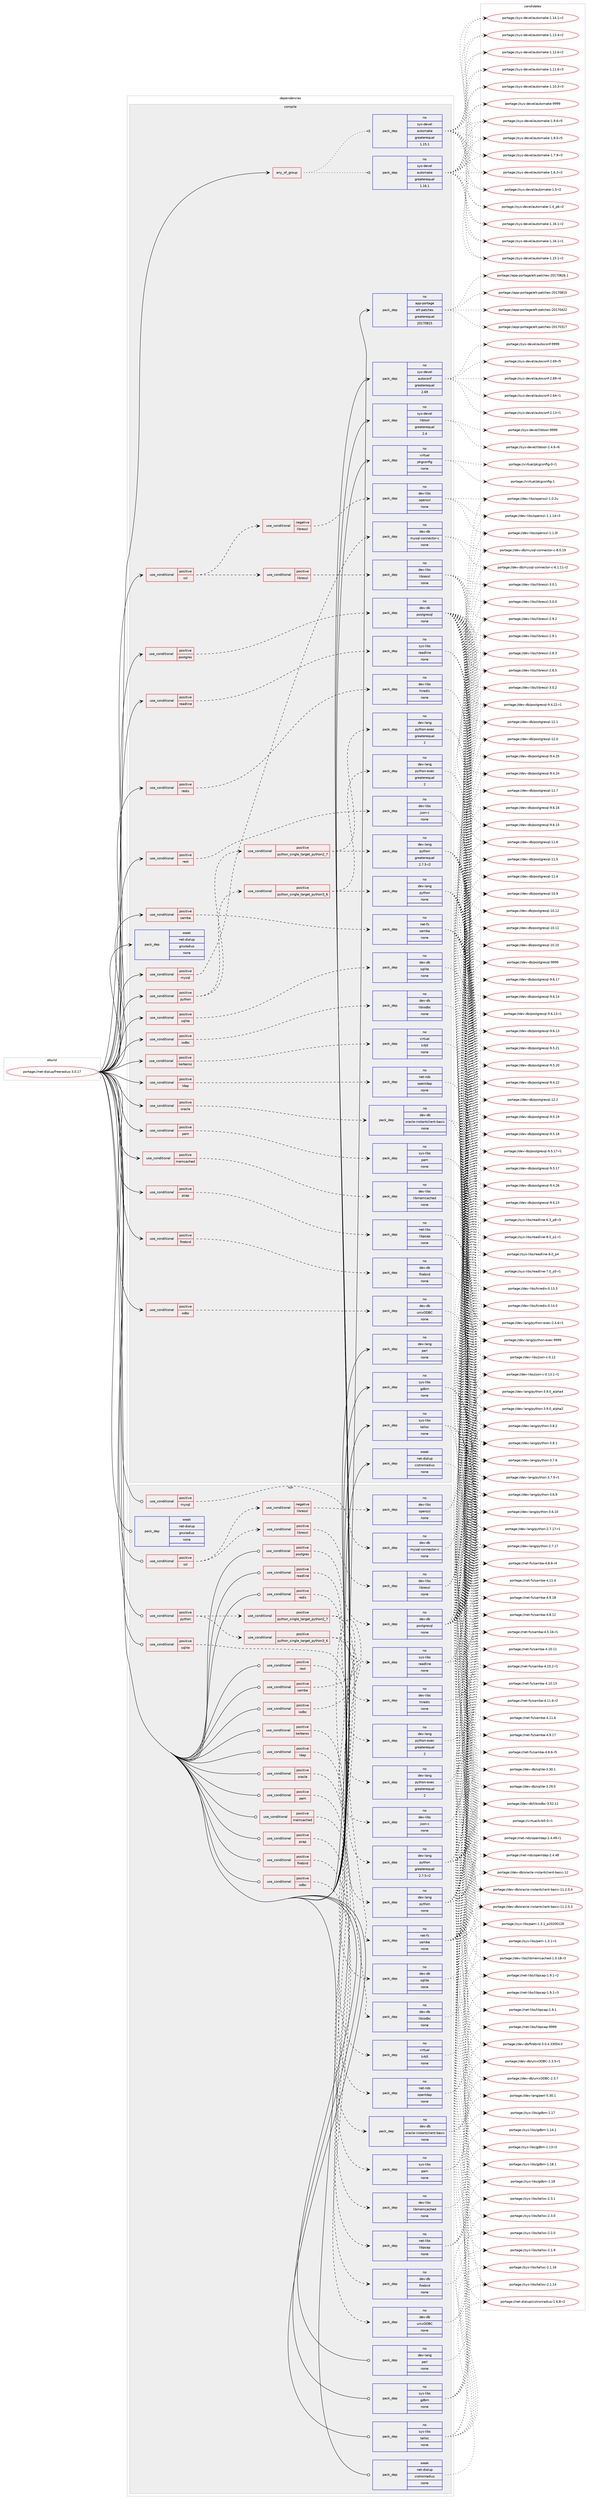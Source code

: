 digraph prolog {

# *************
# Graph options
# *************

newrank=true;
concentrate=true;
compound=true;
graph [rankdir=LR,fontname=Helvetica,fontsize=10,ranksep=1.5];#, ranksep=2.5, nodesep=0.2];
edge  [arrowhead=vee];
node  [fontname=Helvetica,fontsize=10];

# **********
# The ebuild
# **********

subgraph cluster_leftcol {
color=gray;
rank=same;
label=<<i>ebuild</i>>;
id [label="portage://net-dialup/freeradius-3.0.17", color=red, width=4, href="../net-dialup/freeradius-3.0.17.svg"];
}

# ****************
# The dependencies
# ****************

subgraph cluster_midcol {
color=gray;
label=<<i>dependencies</i>>;
subgraph cluster_compile {
fillcolor="#eeeeee";
style=filled;
label=<<i>compile</i>>;
subgraph any1705 {
dependency98705 [label=<<TABLE BORDER="0" CELLBORDER="1" CELLSPACING="0" CELLPADDING="4"><TR><TD CELLPADDING="10">any_of_group</TD></TR></TABLE>>, shape=none, color=red];subgraph pack74389 {
dependency98706 [label=<<TABLE BORDER="0" CELLBORDER="1" CELLSPACING="0" CELLPADDING="4" WIDTH="220"><TR><TD ROWSPAN="6" CELLPADDING="30">pack_dep</TD></TR><TR><TD WIDTH="110">no</TD></TR><TR><TD>sys-devel</TD></TR><TR><TD>automake</TD></TR><TR><TD>greaterequal</TD></TR><TR><TD>1.16.1</TD></TR></TABLE>>, shape=none, color=blue];
}
dependency98705:e -> dependency98706:w [weight=20,style="dotted",arrowhead="oinv"];
subgraph pack74390 {
dependency98707 [label=<<TABLE BORDER="0" CELLBORDER="1" CELLSPACING="0" CELLPADDING="4" WIDTH="220"><TR><TD ROWSPAN="6" CELLPADDING="30">pack_dep</TD></TR><TR><TD WIDTH="110">no</TD></TR><TR><TD>sys-devel</TD></TR><TR><TD>automake</TD></TR><TR><TD>greaterequal</TD></TR><TR><TD>1.15.1</TD></TR></TABLE>>, shape=none, color=blue];
}
dependency98705:e -> dependency98707:w [weight=20,style="dotted",arrowhead="oinv"];
}
id:e -> dependency98705:w [weight=20,style="solid",arrowhead="vee"];
subgraph cond22526 {
dependency98708 [label=<<TABLE BORDER="0" CELLBORDER="1" CELLSPACING="0" CELLPADDING="4"><TR><TD ROWSPAN="3" CELLPADDING="10">use_conditional</TD></TR><TR><TD>positive</TD></TR><TR><TD>firebird</TD></TR></TABLE>>, shape=none, color=red];
subgraph pack74391 {
dependency98709 [label=<<TABLE BORDER="0" CELLBORDER="1" CELLSPACING="0" CELLPADDING="4" WIDTH="220"><TR><TD ROWSPAN="6" CELLPADDING="30">pack_dep</TD></TR><TR><TD WIDTH="110">no</TD></TR><TR><TD>dev-db</TD></TR><TR><TD>firebird</TD></TR><TR><TD>none</TD></TR><TR><TD></TD></TR></TABLE>>, shape=none, color=blue];
}
dependency98708:e -> dependency98709:w [weight=20,style="dashed",arrowhead="vee"];
}
id:e -> dependency98708:w [weight=20,style="solid",arrowhead="vee"];
subgraph cond22527 {
dependency98710 [label=<<TABLE BORDER="0" CELLBORDER="1" CELLSPACING="0" CELLPADDING="4"><TR><TD ROWSPAN="3" CELLPADDING="10">use_conditional</TD></TR><TR><TD>positive</TD></TR><TR><TD>iodbc</TD></TR></TABLE>>, shape=none, color=red];
subgraph pack74392 {
dependency98711 [label=<<TABLE BORDER="0" CELLBORDER="1" CELLSPACING="0" CELLPADDING="4" WIDTH="220"><TR><TD ROWSPAN="6" CELLPADDING="30">pack_dep</TD></TR><TR><TD WIDTH="110">no</TD></TR><TR><TD>dev-db</TD></TR><TR><TD>libiodbc</TD></TR><TR><TD>none</TD></TR><TR><TD></TD></TR></TABLE>>, shape=none, color=blue];
}
dependency98710:e -> dependency98711:w [weight=20,style="dashed",arrowhead="vee"];
}
id:e -> dependency98710:w [weight=20,style="solid",arrowhead="vee"];
subgraph cond22528 {
dependency98712 [label=<<TABLE BORDER="0" CELLBORDER="1" CELLSPACING="0" CELLPADDING="4"><TR><TD ROWSPAN="3" CELLPADDING="10">use_conditional</TD></TR><TR><TD>positive</TD></TR><TR><TD>kerberos</TD></TR></TABLE>>, shape=none, color=red];
subgraph pack74393 {
dependency98713 [label=<<TABLE BORDER="0" CELLBORDER="1" CELLSPACING="0" CELLPADDING="4" WIDTH="220"><TR><TD ROWSPAN="6" CELLPADDING="30">pack_dep</TD></TR><TR><TD WIDTH="110">no</TD></TR><TR><TD>virtual</TD></TR><TR><TD>krb5</TD></TR><TR><TD>none</TD></TR><TR><TD></TD></TR></TABLE>>, shape=none, color=blue];
}
dependency98712:e -> dependency98713:w [weight=20,style="dashed",arrowhead="vee"];
}
id:e -> dependency98712:w [weight=20,style="solid",arrowhead="vee"];
subgraph cond22529 {
dependency98714 [label=<<TABLE BORDER="0" CELLBORDER="1" CELLSPACING="0" CELLPADDING="4"><TR><TD ROWSPAN="3" CELLPADDING="10">use_conditional</TD></TR><TR><TD>positive</TD></TR><TR><TD>ldap</TD></TR></TABLE>>, shape=none, color=red];
subgraph pack74394 {
dependency98715 [label=<<TABLE BORDER="0" CELLBORDER="1" CELLSPACING="0" CELLPADDING="4" WIDTH="220"><TR><TD ROWSPAN="6" CELLPADDING="30">pack_dep</TD></TR><TR><TD WIDTH="110">no</TD></TR><TR><TD>net-nds</TD></TR><TR><TD>openldap</TD></TR><TR><TD>none</TD></TR><TR><TD></TD></TR></TABLE>>, shape=none, color=blue];
}
dependency98714:e -> dependency98715:w [weight=20,style="dashed",arrowhead="vee"];
}
id:e -> dependency98714:w [weight=20,style="solid",arrowhead="vee"];
subgraph cond22530 {
dependency98716 [label=<<TABLE BORDER="0" CELLBORDER="1" CELLSPACING="0" CELLPADDING="4"><TR><TD ROWSPAN="3" CELLPADDING="10">use_conditional</TD></TR><TR><TD>positive</TD></TR><TR><TD>memcached</TD></TR></TABLE>>, shape=none, color=red];
subgraph pack74395 {
dependency98717 [label=<<TABLE BORDER="0" CELLBORDER="1" CELLSPACING="0" CELLPADDING="4" WIDTH="220"><TR><TD ROWSPAN="6" CELLPADDING="30">pack_dep</TD></TR><TR><TD WIDTH="110">no</TD></TR><TR><TD>dev-libs</TD></TR><TR><TD>libmemcached</TD></TR><TR><TD>none</TD></TR><TR><TD></TD></TR></TABLE>>, shape=none, color=blue];
}
dependency98716:e -> dependency98717:w [weight=20,style="dashed",arrowhead="vee"];
}
id:e -> dependency98716:w [weight=20,style="solid",arrowhead="vee"];
subgraph cond22531 {
dependency98718 [label=<<TABLE BORDER="0" CELLBORDER="1" CELLSPACING="0" CELLPADDING="4"><TR><TD ROWSPAN="3" CELLPADDING="10">use_conditional</TD></TR><TR><TD>positive</TD></TR><TR><TD>mysql</TD></TR></TABLE>>, shape=none, color=red];
subgraph pack74396 {
dependency98719 [label=<<TABLE BORDER="0" CELLBORDER="1" CELLSPACING="0" CELLPADDING="4" WIDTH="220"><TR><TD ROWSPAN="6" CELLPADDING="30">pack_dep</TD></TR><TR><TD WIDTH="110">no</TD></TR><TR><TD>dev-db</TD></TR><TR><TD>mysql-connector-c</TD></TR><TR><TD>none</TD></TR><TR><TD></TD></TR></TABLE>>, shape=none, color=blue];
}
dependency98718:e -> dependency98719:w [weight=20,style="dashed",arrowhead="vee"];
}
id:e -> dependency98718:w [weight=20,style="solid",arrowhead="vee"];
subgraph cond22532 {
dependency98720 [label=<<TABLE BORDER="0" CELLBORDER="1" CELLSPACING="0" CELLPADDING="4"><TR><TD ROWSPAN="3" CELLPADDING="10">use_conditional</TD></TR><TR><TD>positive</TD></TR><TR><TD>odbc</TD></TR></TABLE>>, shape=none, color=red];
subgraph pack74397 {
dependency98721 [label=<<TABLE BORDER="0" CELLBORDER="1" CELLSPACING="0" CELLPADDING="4" WIDTH="220"><TR><TD ROWSPAN="6" CELLPADDING="30">pack_dep</TD></TR><TR><TD WIDTH="110">no</TD></TR><TR><TD>dev-db</TD></TR><TR><TD>unixODBC</TD></TR><TR><TD>none</TD></TR><TR><TD></TD></TR></TABLE>>, shape=none, color=blue];
}
dependency98720:e -> dependency98721:w [weight=20,style="dashed",arrowhead="vee"];
}
id:e -> dependency98720:w [weight=20,style="solid",arrowhead="vee"];
subgraph cond22533 {
dependency98722 [label=<<TABLE BORDER="0" CELLBORDER="1" CELLSPACING="0" CELLPADDING="4"><TR><TD ROWSPAN="3" CELLPADDING="10">use_conditional</TD></TR><TR><TD>positive</TD></TR><TR><TD>oracle</TD></TR></TABLE>>, shape=none, color=red];
subgraph pack74398 {
dependency98723 [label=<<TABLE BORDER="0" CELLBORDER="1" CELLSPACING="0" CELLPADDING="4" WIDTH="220"><TR><TD ROWSPAN="6" CELLPADDING="30">pack_dep</TD></TR><TR><TD WIDTH="110">no</TD></TR><TR><TD>dev-db</TD></TR><TR><TD>oracle-instantclient-basic</TD></TR><TR><TD>none</TD></TR><TR><TD></TD></TR></TABLE>>, shape=none, color=blue];
}
dependency98722:e -> dependency98723:w [weight=20,style="dashed",arrowhead="vee"];
}
id:e -> dependency98722:w [weight=20,style="solid",arrowhead="vee"];
subgraph cond22534 {
dependency98724 [label=<<TABLE BORDER="0" CELLBORDER="1" CELLSPACING="0" CELLPADDING="4"><TR><TD ROWSPAN="3" CELLPADDING="10">use_conditional</TD></TR><TR><TD>positive</TD></TR><TR><TD>pam</TD></TR></TABLE>>, shape=none, color=red];
subgraph pack74399 {
dependency98725 [label=<<TABLE BORDER="0" CELLBORDER="1" CELLSPACING="0" CELLPADDING="4" WIDTH="220"><TR><TD ROWSPAN="6" CELLPADDING="30">pack_dep</TD></TR><TR><TD WIDTH="110">no</TD></TR><TR><TD>sys-libs</TD></TR><TR><TD>pam</TD></TR><TR><TD>none</TD></TR><TR><TD></TD></TR></TABLE>>, shape=none, color=blue];
}
dependency98724:e -> dependency98725:w [weight=20,style="dashed",arrowhead="vee"];
}
id:e -> dependency98724:w [weight=20,style="solid",arrowhead="vee"];
subgraph cond22535 {
dependency98726 [label=<<TABLE BORDER="0" CELLBORDER="1" CELLSPACING="0" CELLPADDING="4"><TR><TD ROWSPAN="3" CELLPADDING="10">use_conditional</TD></TR><TR><TD>positive</TD></TR><TR><TD>pcap</TD></TR></TABLE>>, shape=none, color=red];
subgraph pack74400 {
dependency98727 [label=<<TABLE BORDER="0" CELLBORDER="1" CELLSPACING="0" CELLPADDING="4" WIDTH="220"><TR><TD ROWSPAN="6" CELLPADDING="30">pack_dep</TD></TR><TR><TD WIDTH="110">no</TD></TR><TR><TD>net-libs</TD></TR><TR><TD>libpcap</TD></TR><TR><TD>none</TD></TR><TR><TD></TD></TR></TABLE>>, shape=none, color=blue];
}
dependency98726:e -> dependency98727:w [weight=20,style="dashed",arrowhead="vee"];
}
id:e -> dependency98726:w [weight=20,style="solid",arrowhead="vee"];
subgraph cond22536 {
dependency98728 [label=<<TABLE BORDER="0" CELLBORDER="1" CELLSPACING="0" CELLPADDING="4"><TR><TD ROWSPAN="3" CELLPADDING="10">use_conditional</TD></TR><TR><TD>positive</TD></TR><TR><TD>postgres</TD></TR></TABLE>>, shape=none, color=red];
subgraph pack74401 {
dependency98729 [label=<<TABLE BORDER="0" CELLBORDER="1" CELLSPACING="0" CELLPADDING="4" WIDTH="220"><TR><TD ROWSPAN="6" CELLPADDING="30">pack_dep</TD></TR><TR><TD WIDTH="110">no</TD></TR><TR><TD>dev-db</TD></TR><TR><TD>postgresql</TD></TR><TR><TD>none</TD></TR><TR><TD></TD></TR></TABLE>>, shape=none, color=blue];
}
dependency98728:e -> dependency98729:w [weight=20,style="dashed",arrowhead="vee"];
}
id:e -> dependency98728:w [weight=20,style="solid",arrowhead="vee"];
subgraph cond22537 {
dependency98730 [label=<<TABLE BORDER="0" CELLBORDER="1" CELLSPACING="0" CELLPADDING="4"><TR><TD ROWSPAN="3" CELLPADDING="10">use_conditional</TD></TR><TR><TD>positive</TD></TR><TR><TD>python</TD></TR></TABLE>>, shape=none, color=red];
subgraph cond22538 {
dependency98731 [label=<<TABLE BORDER="0" CELLBORDER="1" CELLSPACING="0" CELLPADDING="4"><TR><TD ROWSPAN="3" CELLPADDING="10">use_conditional</TD></TR><TR><TD>positive</TD></TR><TR><TD>python_single_target_python2_7</TD></TR></TABLE>>, shape=none, color=red];
subgraph pack74402 {
dependency98732 [label=<<TABLE BORDER="0" CELLBORDER="1" CELLSPACING="0" CELLPADDING="4" WIDTH="220"><TR><TD ROWSPAN="6" CELLPADDING="30">pack_dep</TD></TR><TR><TD WIDTH="110">no</TD></TR><TR><TD>dev-lang</TD></TR><TR><TD>python</TD></TR><TR><TD>greaterequal</TD></TR><TR><TD>2.7.5-r2</TD></TR></TABLE>>, shape=none, color=blue];
}
dependency98731:e -> dependency98732:w [weight=20,style="dashed",arrowhead="vee"];
subgraph pack74403 {
dependency98733 [label=<<TABLE BORDER="0" CELLBORDER="1" CELLSPACING="0" CELLPADDING="4" WIDTH="220"><TR><TD ROWSPAN="6" CELLPADDING="30">pack_dep</TD></TR><TR><TD WIDTH="110">no</TD></TR><TR><TD>dev-lang</TD></TR><TR><TD>python-exec</TD></TR><TR><TD>greaterequal</TD></TR><TR><TD>2</TD></TR></TABLE>>, shape=none, color=blue];
}
dependency98731:e -> dependency98733:w [weight=20,style="dashed",arrowhead="vee"];
}
dependency98730:e -> dependency98731:w [weight=20,style="dashed",arrowhead="vee"];
subgraph cond22539 {
dependency98734 [label=<<TABLE BORDER="0" CELLBORDER="1" CELLSPACING="0" CELLPADDING="4"><TR><TD ROWSPAN="3" CELLPADDING="10">use_conditional</TD></TR><TR><TD>positive</TD></TR><TR><TD>python_single_target_python3_6</TD></TR></TABLE>>, shape=none, color=red];
subgraph pack74404 {
dependency98735 [label=<<TABLE BORDER="0" CELLBORDER="1" CELLSPACING="0" CELLPADDING="4" WIDTH="220"><TR><TD ROWSPAN="6" CELLPADDING="30">pack_dep</TD></TR><TR><TD WIDTH="110">no</TD></TR><TR><TD>dev-lang</TD></TR><TR><TD>python</TD></TR><TR><TD>none</TD></TR><TR><TD></TD></TR></TABLE>>, shape=none, color=blue];
}
dependency98734:e -> dependency98735:w [weight=20,style="dashed",arrowhead="vee"];
subgraph pack74405 {
dependency98736 [label=<<TABLE BORDER="0" CELLBORDER="1" CELLSPACING="0" CELLPADDING="4" WIDTH="220"><TR><TD ROWSPAN="6" CELLPADDING="30">pack_dep</TD></TR><TR><TD WIDTH="110">no</TD></TR><TR><TD>dev-lang</TD></TR><TR><TD>python-exec</TD></TR><TR><TD>greaterequal</TD></TR><TR><TD>2</TD></TR></TABLE>>, shape=none, color=blue];
}
dependency98734:e -> dependency98736:w [weight=20,style="dashed",arrowhead="vee"];
}
dependency98730:e -> dependency98734:w [weight=20,style="dashed",arrowhead="vee"];
}
id:e -> dependency98730:w [weight=20,style="solid",arrowhead="vee"];
subgraph cond22540 {
dependency98737 [label=<<TABLE BORDER="0" CELLBORDER="1" CELLSPACING="0" CELLPADDING="4"><TR><TD ROWSPAN="3" CELLPADDING="10">use_conditional</TD></TR><TR><TD>positive</TD></TR><TR><TD>readline</TD></TR></TABLE>>, shape=none, color=red];
subgraph pack74406 {
dependency98738 [label=<<TABLE BORDER="0" CELLBORDER="1" CELLSPACING="0" CELLPADDING="4" WIDTH="220"><TR><TD ROWSPAN="6" CELLPADDING="30">pack_dep</TD></TR><TR><TD WIDTH="110">no</TD></TR><TR><TD>sys-libs</TD></TR><TR><TD>readline</TD></TR><TR><TD>none</TD></TR><TR><TD></TD></TR></TABLE>>, shape=none, color=blue];
}
dependency98737:e -> dependency98738:w [weight=20,style="dashed",arrowhead="vee"];
}
id:e -> dependency98737:w [weight=20,style="solid",arrowhead="vee"];
subgraph cond22541 {
dependency98739 [label=<<TABLE BORDER="0" CELLBORDER="1" CELLSPACING="0" CELLPADDING="4"><TR><TD ROWSPAN="3" CELLPADDING="10">use_conditional</TD></TR><TR><TD>positive</TD></TR><TR><TD>redis</TD></TR></TABLE>>, shape=none, color=red];
subgraph pack74407 {
dependency98740 [label=<<TABLE BORDER="0" CELLBORDER="1" CELLSPACING="0" CELLPADDING="4" WIDTH="220"><TR><TD ROWSPAN="6" CELLPADDING="30">pack_dep</TD></TR><TR><TD WIDTH="110">no</TD></TR><TR><TD>dev-libs</TD></TR><TR><TD>hiredis</TD></TR><TR><TD>none</TD></TR><TR><TD></TD></TR></TABLE>>, shape=none, color=blue];
}
dependency98739:e -> dependency98740:w [weight=20,style="dashed",arrowhead="vee"];
}
id:e -> dependency98739:w [weight=20,style="solid",arrowhead="vee"];
subgraph cond22542 {
dependency98741 [label=<<TABLE BORDER="0" CELLBORDER="1" CELLSPACING="0" CELLPADDING="4"><TR><TD ROWSPAN="3" CELLPADDING="10">use_conditional</TD></TR><TR><TD>positive</TD></TR><TR><TD>rest</TD></TR></TABLE>>, shape=none, color=red];
subgraph pack74408 {
dependency98742 [label=<<TABLE BORDER="0" CELLBORDER="1" CELLSPACING="0" CELLPADDING="4" WIDTH="220"><TR><TD ROWSPAN="6" CELLPADDING="30">pack_dep</TD></TR><TR><TD WIDTH="110">no</TD></TR><TR><TD>dev-libs</TD></TR><TR><TD>json-c</TD></TR><TR><TD>none</TD></TR><TR><TD></TD></TR></TABLE>>, shape=none, color=blue];
}
dependency98741:e -> dependency98742:w [weight=20,style="dashed",arrowhead="vee"];
}
id:e -> dependency98741:w [weight=20,style="solid",arrowhead="vee"];
subgraph cond22543 {
dependency98743 [label=<<TABLE BORDER="0" CELLBORDER="1" CELLSPACING="0" CELLPADDING="4"><TR><TD ROWSPAN="3" CELLPADDING="10">use_conditional</TD></TR><TR><TD>positive</TD></TR><TR><TD>samba</TD></TR></TABLE>>, shape=none, color=red];
subgraph pack74409 {
dependency98744 [label=<<TABLE BORDER="0" CELLBORDER="1" CELLSPACING="0" CELLPADDING="4" WIDTH="220"><TR><TD ROWSPAN="6" CELLPADDING="30">pack_dep</TD></TR><TR><TD WIDTH="110">no</TD></TR><TR><TD>net-fs</TD></TR><TR><TD>samba</TD></TR><TR><TD>none</TD></TR><TR><TD></TD></TR></TABLE>>, shape=none, color=blue];
}
dependency98743:e -> dependency98744:w [weight=20,style="dashed",arrowhead="vee"];
}
id:e -> dependency98743:w [weight=20,style="solid",arrowhead="vee"];
subgraph cond22544 {
dependency98745 [label=<<TABLE BORDER="0" CELLBORDER="1" CELLSPACING="0" CELLPADDING="4"><TR><TD ROWSPAN="3" CELLPADDING="10">use_conditional</TD></TR><TR><TD>positive</TD></TR><TR><TD>sqlite</TD></TR></TABLE>>, shape=none, color=red];
subgraph pack74410 {
dependency98746 [label=<<TABLE BORDER="0" CELLBORDER="1" CELLSPACING="0" CELLPADDING="4" WIDTH="220"><TR><TD ROWSPAN="6" CELLPADDING="30">pack_dep</TD></TR><TR><TD WIDTH="110">no</TD></TR><TR><TD>dev-db</TD></TR><TR><TD>sqlite</TD></TR><TR><TD>none</TD></TR><TR><TD></TD></TR></TABLE>>, shape=none, color=blue];
}
dependency98745:e -> dependency98746:w [weight=20,style="dashed",arrowhead="vee"];
}
id:e -> dependency98745:w [weight=20,style="solid",arrowhead="vee"];
subgraph cond22545 {
dependency98747 [label=<<TABLE BORDER="0" CELLBORDER="1" CELLSPACING="0" CELLPADDING="4"><TR><TD ROWSPAN="3" CELLPADDING="10">use_conditional</TD></TR><TR><TD>positive</TD></TR><TR><TD>ssl</TD></TR></TABLE>>, shape=none, color=red];
subgraph cond22546 {
dependency98748 [label=<<TABLE BORDER="0" CELLBORDER="1" CELLSPACING="0" CELLPADDING="4"><TR><TD ROWSPAN="3" CELLPADDING="10">use_conditional</TD></TR><TR><TD>negative</TD></TR><TR><TD>libressl</TD></TR></TABLE>>, shape=none, color=red];
subgraph pack74411 {
dependency98749 [label=<<TABLE BORDER="0" CELLBORDER="1" CELLSPACING="0" CELLPADDING="4" WIDTH="220"><TR><TD ROWSPAN="6" CELLPADDING="30">pack_dep</TD></TR><TR><TD WIDTH="110">no</TD></TR><TR><TD>dev-libs</TD></TR><TR><TD>openssl</TD></TR><TR><TD>none</TD></TR><TR><TD></TD></TR></TABLE>>, shape=none, color=blue];
}
dependency98748:e -> dependency98749:w [weight=20,style="dashed",arrowhead="vee"];
}
dependency98747:e -> dependency98748:w [weight=20,style="dashed",arrowhead="vee"];
subgraph cond22547 {
dependency98750 [label=<<TABLE BORDER="0" CELLBORDER="1" CELLSPACING="0" CELLPADDING="4"><TR><TD ROWSPAN="3" CELLPADDING="10">use_conditional</TD></TR><TR><TD>positive</TD></TR><TR><TD>libressl</TD></TR></TABLE>>, shape=none, color=red];
subgraph pack74412 {
dependency98751 [label=<<TABLE BORDER="0" CELLBORDER="1" CELLSPACING="0" CELLPADDING="4" WIDTH="220"><TR><TD ROWSPAN="6" CELLPADDING="30">pack_dep</TD></TR><TR><TD WIDTH="110">no</TD></TR><TR><TD>dev-libs</TD></TR><TR><TD>libressl</TD></TR><TR><TD>none</TD></TR><TR><TD></TD></TR></TABLE>>, shape=none, color=blue];
}
dependency98750:e -> dependency98751:w [weight=20,style="dashed",arrowhead="vee"];
}
dependency98747:e -> dependency98750:w [weight=20,style="dashed",arrowhead="vee"];
}
id:e -> dependency98747:w [weight=20,style="solid",arrowhead="vee"];
subgraph pack74413 {
dependency98752 [label=<<TABLE BORDER="0" CELLBORDER="1" CELLSPACING="0" CELLPADDING="4" WIDTH="220"><TR><TD ROWSPAN="6" CELLPADDING="30">pack_dep</TD></TR><TR><TD WIDTH="110">no</TD></TR><TR><TD>app-portage</TD></TR><TR><TD>elt-patches</TD></TR><TR><TD>greaterequal</TD></TR><TR><TD>20170815</TD></TR></TABLE>>, shape=none, color=blue];
}
id:e -> dependency98752:w [weight=20,style="solid",arrowhead="vee"];
subgraph pack74414 {
dependency98753 [label=<<TABLE BORDER="0" CELLBORDER="1" CELLSPACING="0" CELLPADDING="4" WIDTH="220"><TR><TD ROWSPAN="6" CELLPADDING="30">pack_dep</TD></TR><TR><TD WIDTH="110">no</TD></TR><TR><TD>dev-lang</TD></TR><TR><TD>perl</TD></TR><TR><TD>none</TD></TR><TR><TD></TD></TR></TABLE>>, shape=none, color=blue];
}
id:e -> dependency98753:w [weight=20,style="solid",arrowhead="vee"];
subgraph pack74415 {
dependency98754 [label=<<TABLE BORDER="0" CELLBORDER="1" CELLSPACING="0" CELLPADDING="4" WIDTH="220"><TR><TD ROWSPAN="6" CELLPADDING="30">pack_dep</TD></TR><TR><TD WIDTH="110">no</TD></TR><TR><TD>sys-devel</TD></TR><TR><TD>autoconf</TD></TR><TR><TD>greaterequal</TD></TR><TR><TD>2.69</TD></TR></TABLE>>, shape=none, color=blue];
}
id:e -> dependency98754:w [weight=20,style="solid",arrowhead="vee"];
subgraph pack74416 {
dependency98755 [label=<<TABLE BORDER="0" CELLBORDER="1" CELLSPACING="0" CELLPADDING="4" WIDTH="220"><TR><TD ROWSPAN="6" CELLPADDING="30">pack_dep</TD></TR><TR><TD WIDTH="110">no</TD></TR><TR><TD>sys-devel</TD></TR><TR><TD>libtool</TD></TR><TR><TD>greaterequal</TD></TR><TR><TD>2.4</TD></TR></TABLE>>, shape=none, color=blue];
}
id:e -> dependency98755:w [weight=20,style="solid",arrowhead="vee"];
subgraph pack74417 {
dependency98756 [label=<<TABLE BORDER="0" CELLBORDER="1" CELLSPACING="0" CELLPADDING="4" WIDTH="220"><TR><TD ROWSPAN="6" CELLPADDING="30">pack_dep</TD></TR><TR><TD WIDTH="110">no</TD></TR><TR><TD>sys-libs</TD></TR><TR><TD>gdbm</TD></TR><TR><TD>none</TD></TR><TR><TD></TD></TR></TABLE>>, shape=none, color=blue];
}
id:e -> dependency98756:w [weight=20,style="solid",arrowhead="vee"];
subgraph pack74418 {
dependency98757 [label=<<TABLE BORDER="0" CELLBORDER="1" CELLSPACING="0" CELLPADDING="4" WIDTH="220"><TR><TD ROWSPAN="6" CELLPADDING="30">pack_dep</TD></TR><TR><TD WIDTH="110">no</TD></TR><TR><TD>sys-libs</TD></TR><TR><TD>talloc</TD></TR><TR><TD>none</TD></TR><TR><TD></TD></TR></TABLE>>, shape=none, color=blue];
}
id:e -> dependency98757:w [weight=20,style="solid",arrowhead="vee"];
subgraph pack74419 {
dependency98758 [label=<<TABLE BORDER="0" CELLBORDER="1" CELLSPACING="0" CELLPADDING="4" WIDTH="220"><TR><TD ROWSPAN="6" CELLPADDING="30">pack_dep</TD></TR><TR><TD WIDTH="110">no</TD></TR><TR><TD>virtual</TD></TR><TR><TD>pkgconfig</TD></TR><TR><TD>none</TD></TR><TR><TD></TD></TR></TABLE>>, shape=none, color=blue];
}
id:e -> dependency98758:w [weight=20,style="solid",arrowhead="vee"];
subgraph pack74420 {
dependency98759 [label=<<TABLE BORDER="0" CELLBORDER="1" CELLSPACING="0" CELLPADDING="4" WIDTH="220"><TR><TD ROWSPAN="6" CELLPADDING="30">pack_dep</TD></TR><TR><TD WIDTH="110">weak</TD></TR><TR><TD>net-dialup</TD></TR><TR><TD>cistronradius</TD></TR><TR><TD>none</TD></TR><TR><TD></TD></TR></TABLE>>, shape=none, color=blue];
}
id:e -> dependency98759:w [weight=20,style="solid",arrowhead="vee"];
subgraph pack74421 {
dependency98760 [label=<<TABLE BORDER="0" CELLBORDER="1" CELLSPACING="0" CELLPADDING="4" WIDTH="220"><TR><TD ROWSPAN="6" CELLPADDING="30">pack_dep</TD></TR><TR><TD WIDTH="110">weak</TD></TR><TR><TD>net-dialup</TD></TR><TR><TD>gnuradius</TD></TR><TR><TD>none</TD></TR><TR><TD></TD></TR></TABLE>>, shape=none, color=blue];
}
id:e -> dependency98760:w [weight=20,style="solid",arrowhead="vee"];
}
subgraph cluster_compileandrun {
fillcolor="#eeeeee";
style=filled;
label=<<i>compile and run</i>>;
}
subgraph cluster_run {
fillcolor="#eeeeee";
style=filled;
label=<<i>run</i>>;
subgraph cond22548 {
dependency98761 [label=<<TABLE BORDER="0" CELLBORDER="1" CELLSPACING="0" CELLPADDING="4"><TR><TD ROWSPAN="3" CELLPADDING="10">use_conditional</TD></TR><TR><TD>positive</TD></TR><TR><TD>firebird</TD></TR></TABLE>>, shape=none, color=red];
subgraph pack74422 {
dependency98762 [label=<<TABLE BORDER="0" CELLBORDER="1" CELLSPACING="0" CELLPADDING="4" WIDTH="220"><TR><TD ROWSPAN="6" CELLPADDING="30">pack_dep</TD></TR><TR><TD WIDTH="110">no</TD></TR><TR><TD>dev-db</TD></TR><TR><TD>firebird</TD></TR><TR><TD>none</TD></TR><TR><TD></TD></TR></TABLE>>, shape=none, color=blue];
}
dependency98761:e -> dependency98762:w [weight=20,style="dashed",arrowhead="vee"];
}
id:e -> dependency98761:w [weight=20,style="solid",arrowhead="odot"];
subgraph cond22549 {
dependency98763 [label=<<TABLE BORDER="0" CELLBORDER="1" CELLSPACING="0" CELLPADDING="4"><TR><TD ROWSPAN="3" CELLPADDING="10">use_conditional</TD></TR><TR><TD>positive</TD></TR><TR><TD>iodbc</TD></TR></TABLE>>, shape=none, color=red];
subgraph pack74423 {
dependency98764 [label=<<TABLE BORDER="0" CELLBORDER="1" CELLSPACING="0" CELLPADDING="4" WIDTH="220"><TR><TD ROWSPAN="6" CELLPADDING="30">pack_dep</TD></TR><TR><TD WIDTH="110">no</TD></TR><TR><TD>dev-db</TD></TR><TR><TD>libiodbc</TD></TR><TR><TD>none</TD></TR><TR><TD></TD></TR></TABLE>>, shape=none, color=blue];
}
dependency98763:e -> dependency98764:w [weight=20,style="dashed",arrowhead="vee"];
}
id:e -> dependency98763:w [weight=20,style="solid",arrowhead="odot"];
subgraph cond22550 {
dependency98765 [label=<<TABLE BORDER="0" CELLBORDER="1" CELLSPACING="0" CELLPADDING="4"><TR><TD ROWSPAN="3" CELLPADDING="10">use_conditional</TD></TR><TR><TD>positive</TD></TR><TR><TD>kerberos</TD></TR></TABLE>>, shape=none, color=red];
subgraph pack74424 {
dependency98766 [label=<<TABLE BORDER="0" CELLBORDER="1" CELLSPACING="0" CELLPADDING="4" WIDTH="220"><TR><TD ROWSPAN="6" CELLPADDING="30">pack_dep</TD></TR><TR><TD WIDTH="110">no</TD></TR><TR><TD>virtual</TD></TR><TR><TD>krb5</TD></TR><TR><TD>none</TD></TR><TR><TD></TD></TR></TABLE>>, shape=none, color=blue];
}
dependency98765:e -> dependency98766:w [weight=20,style="dashed",arrowhead="vee"];
}
id:e -> dependency98765:w [weight=20,style="solid",arrowhead="odot"];
subgraph cond22551 {
dependency98767 [label=<<TABLE BORDER="0" CELLBORDER="1" CELLSPACING="0" CELLPADDING="4"><TR><TD ROWSPAN="3" CELLPADDING="10">use_conditional</TD></TR><TR><TD>positive</TD></TR><TR><TD>ldap</TD></TR></TABLE>>, shape=none, color=red];
subgraph pack74425 {
dependency98768 [label=<<TABLE BORDER="0" CELLBORDER="1" CELLSPACING="0" CELLPADDING="4" WIDTH="220"><TR><TD ROWSPAN="6" CELLPADDING="30">pack_dep</TD></TR><TR><TD WIDTH="110">no</TD></TR><TR><TD>net-nds</TD></TR><TR><TD>openldap</TD></TR><TR><TD>none</TD></TR><TR><TD></TD></TR></TABLE>>, shape=none, color=blue];
}
dependency98767:e -> dependency98768:w [weight=20,style="dashed",arrowhead="vee"];
}
id:e -> dependency98767:w [weight=20,style="solid",arrowhead="odot"];
subgraph cond22552 {
dependency98769 [label=<<TABLE BORDER="0" CELLBORDER="1" CELLSPACING="0" CELLPADDING="4"><TR><TD ROWSPAN="3" CELLPADDING="10">use_conditional</TD></TR><TR><TD>positive</TD></TR><TR><TD>memcached</TD></TR></TABLE>>, shape=none, color=red];
subgraph pack74426 {
dependency98770 [label=<<TABLE BORDER="0" CELLBORDER="1" CELLSPACING="0" CELLPADDING="4" WIDTH="220"><TR><TD ROWSPAN="6" CELLPADDING="30">pack_dep</TD></TR><TR><TD WIDTH="110">no</TD></TR><TR><TD>dev-libs</TD></TR><TR><TD>libmemcached</TD></TR><TR><TD>none</TD></TR><TR><TD></TD></TR></TABLE>>, shape=none, color=blue];
}
dependency98769:e -> dependency98770:w [weight=20,style="dashed",arrowhead="vee"];
}
id:e -> dependency98769:w [weight=20,style="solid",arrowhead="odot"];
subgraph cond22553 {
dependency98771 [label=<<TABLE BORDER="0" CELLBORDER="1" CELLSPACING="0" CELLPADDING="4"><TR><TD ROWSPAN="3" CELLPADDING="10">use_conditional</TD></TR><TR><TD>positive</TD></TR><TR><TD>mysql</TD></TR></TABLE>>, shape=none, color=red];
subgraph pack74427 {
dependency98772 [label=<<TABLE BORDER="0" CELLBORDER="1" CELLSPACING="0" CELLPADDING="4" WIDTH="220"><TR><TD ROWSPAN="6" CELLPADDING="30">pack_dep</TD></TR><TR><TD WIDTH="110">no</TD></TR><TR><TD>dev-db</TD></TR><TR><TD>mysql-connector-c</TD></TR><TR><TD>none</TD></TR><TR><TD></TD></TR></TABLE>>, shape=none, color=blue];
}
dependency98771:e -> dependency98772:w [weight=20,style="dashed",arrowhead="vee"];
}
id:e -> dependency98771:w [weight=20,style="solid",arrowhead="odot"];
subgraph cond22554 {
dependency98773 [label=<<TABLE BORDER="0" CELLBORDER="1" CELLSPACING="0" CELLPADDING="4"><TR><TD ROWSPAN="3" CELLPADDING="10">use_conditional</TD></TR><TR><TD>positive</TD></TR><TR><TD>odbc</TD></TR></TABLE>>, shape=none, color=red];
subgraph pack74428 {
dependency98774 [label=<<TABLE BORDER="0" CELLBORDER="1" CELLSPACING="0" CELLPADDING="4" WIDTH="220"><TR><TD ROWSPAN="6" CELLPADDING="30">pack_dep</TD></TR><TR><TD WIDTH="110">no</TD></TR><TR><TD>dev-db</TD></TR><TR><TD>unixODBC</TD></TR><TR><TD>none</TD></TR><TR><TD></TD></TR></TABLE>>, shape=none, color=blue];
}
dependency98773:e -> dependency98774:w [weight=20,style="dashed",arrowhead="vee"];
}
id:e -> dependency98773:w [weight=20,style="solid",arrowhead="odot"];
subgraph cond22555 {
dependency98775 [label=<<TABLE BORDER="0" CELLBORDER="1" CELLSPACING="0" CELLPADDING="4"><TR><TD ROWSPAN="3" CELLPADDING="10">use_conditional</TD></TR><TR><TD>positive</TD></TR><TR><TD>oracle</TD></TR></TABLE>>, shape=none, color=red];
subgraph pack74429 {
dependency98776 [label=<<TABLE BORDER="0" CELLBORDER="1" CELLSPACING="0" CELLPADDING="4" WIDTH="220"><TR><TD ROWSPAN="6" CELLPADDING="30">pack_dep</TD></TR><TR><TD WIDTH="110">no</TD></TR><TR><TD>dev-db</TD></TR><TR><TD>oracle-instantclient-basic</TD></TR><TR><TD>none</TD></TR><TR><TD></TD></TR></TABLE>>, shape=none, color=blue];
}
dependency98775:e -> dependency98776:w [weight=20,style="dashed",arrowhead="vee"];
}
id:e -> dependency98775:w [weight=20,style="solid",arrowhead="odot"];
subgraph cond22556 {
dependency98777 [label=<<TABLE BORDER="0" CELLBORDER="1" CELLSPACING="0" CELLPADDING="4"><TR><TD ROWSPAN="3" CELLPADDING="10">use_conditional</TD></TR><TR><TD>positive</TD></TR><TR><TD>pam</TD></TR></TABLE>>, shape=none, color=red];
subgraph pack74430 {
dependency98778 [label=<<TABLE BORDER="0" CELLBORDER="1" CELLSPACING="0" CELLPADDING="4" WIDTH="220"><TR><TD ROWSPAN="6" CELLPADDING="30">pack_dep</TD></TR><TR><TD WIDTH="110">no</TD></TR><TR><TD>sys-libs</TD></TR><TR><TD>pam</TD></TR><TR><TD>none</TD></TR><TR><TD></TD></TR></TABLE>>, shape=none, color=blue];
}
dependency98777:e -> dependency98778:w [weight=20,style="dashed",arrowhead="vee"];
}
id:e -> dependency98777:w [weight=20,style="solid",arrowhead="odot"];
subgraph cond22557 {
dependency98779 [label=<<TABLE BORDER="0" CELLBORDER="1" CELLSPACING="0" CELLPADDING="4"><TR><TD ROWSPAN="3" CELLPADDING="10">use_conditional</TD></TR><TR><TD>positive</TD></TR><TR><TD>pcap</TD></TR></TABLE>>, shape=none, color=red];
subgraph pack74431 {
dependency98780 [label=<<TABLE BORDER="0" CELLBORDER="1" CELLSPACING="0" CELLPADDING="4" WIDTH="220"><TR><TD ROWSPAN="6" CELLPADDING="30">pack_dep</TD></TR><TR><TD WIDTH="110">no</TD></TR><TR><TD>net-libs</TD></TR><TR><TD>libpcap</TD></TR><TR><TD>none</TD></TR><TR><TD></TD></TR></TABLE>>, shape=none, color=blue];
}
dependency98779:e -> dependency98780:w [weight=20,style="dashed",arrowhead="vee"];
}
id:e -> dependency98779:w [weight=20,style="solid",arrowhead="odot"];
subgraph cond22558 {
dependency98781 [label=<<TABLE BORDER="0" CELLBORDER="1" CELLSPACING="0" CELLPADDING="4"><TR><TD ROWSPAN="3" CELLPADDING="10">use_conditional</TD></TR><TR><TD>positive</TD></TR><TR><TD>postgres</TD></TR></TABLE>>, shape=none, color=red];
subgraph pack74432 {
dependency98782 [label=<<TABLE BORDER="0" CELLBORDER="1" CELLSPACING="0" CELLPADDING="4" WIDTH="220"><TR><TD ROWSPAN="6" CELLPADDING="30">pack_dep</TD></TR><TR><TD WIDTH="110">no</TD></TR><TR><TD>dev-db</TD></TR><TR><TD>postgresql</TD></TR><TR><TD>none</TD></TR><TR><TD></TD></TR></TABLE>>, shape=none, color=blue];
}
dependency98781:e -> dependency98782:w [weight=20,style="dashed",arrowhead="vee"];
}
id:e -> dependency98781:w [weight=20,style="solid",arrowhead="odot"];
subgraph cond22559 {
dependency98783 [label=<<TABLE BORDER="0" CELLBORDER="1" CELLSPACING="0" CELLPADDING="4"><TR><TD ROWSPAN="3" CELLPADDING="10">use_conditional</TD></TR><TR><TD>positive</TD></TR><TR><TD>python</TD></TR></TABLE>>, shape=none, color=red];
subgraph cond22560 {
dependency98784 [label=<<TABLE BORDER="0" CELLBORDER="1" CELLSPACING="0" CELLPADDING="4"><TR><TD ROWSPAN="3" CELLPADDING="10">use_conditional</TD></TR><TR><TD>positive</TD></TR><TR><TD>python_single_target_python2_7</TD></TR></TABLE>>, shape=none, color=red];
subgraph pack74433 {
dependency98785 [label=<<TABLE BORDER="0" CELLBORDER="1" CELLSPACING="0" CELLPADDING="4" WIDTH="220"><TR><TD ROWSPAN="6" CELLPADDING="30">pack_dep</TD></TR><TR><TD WIDTH="110">no</TD></TR><TR><TD>dev-lang</TD></TR><TR><TD>python</TD></TR><TR><TD>greaterequal</TD></TR><TR><TD>2.7.5-r2</TD></TR></TABLE>>, shape=none, color=blue];
}
dependency98784:e -> dependency98785:w [weight=20,style="dashed",arrowhead="vee"];
subgraph pack74434 {
dependency98786 [label=<<TABLE BORDER="0" CELLBORDER="1" CELLSPACING="0" CELLPADDING="4" WIDTH="220"><TR><TD ROWSPAN="6" CELLPADDING="30">pack_dep</TD></TR><TR><TD WIDTH="110">no</TD></TR><TR><TD>dev-lang</TD></TR><TR><TD>python-exec</TD></TR><TR><TD>greaterequal</TD></TR><TR><TD>2</TD></TR></TABLE>>, shape=none, color=blue];
}
dependency98784:e -> dependency98786:w [weight=20,style="dashed",arrowhead="vee"];
}
dependency98783:e -> dependency98784:w [weight=20,style="dashed",arrowhead="vee"];
subgraph cond22561 {
dependency98787 [label=<<TABLE BORDER="0" CELLBORDER="1" CELLSPACING="0" CELLPADDING="4"><TR><TD ROWSPAN="3" CELLPADDING="10">use_conditional</TD></TR><TR><TD>positive</TD></TR><TR><TD>python_single_target_python3_6</TD></TR></TABLE>>, shape=none, color=red];
subgraph pack74435 {
dependency98788 [label=<<TABLE BORDER="0" CELLBORDER="1" CELLSPACING="0" CELLPADDING="4" WIDTH="220"><TR><TD ROWSPAN="6" CELLPADDING="30">pack_dep</TD></TR><TR><TD WIDTH="110">no</TD></TR><TR><TD>dev-lang</TD></TR><TR><TD>python</TD></TR><TR><TD>none</TD></TR><TR><TD></TD></TR></TABLE>>, shape=none, color=blue];
}
dependency98787:e -> dependency98788:w [weight=20,style="dashed",arrowhead="vee"];
subgraph pack74436 {
dependency98789 [label=<<TABLE BORDER="0" CELLBORDER="1" CELLSPACING="0" CELLPADDING="4" WIDTH="220"><TR><TD ROWSPAN="6" CELLPADDING="30">pack_dep</TD></TR><TR><TD WIDTH="110">no</TD></TR><TR><TD>dev-lang</TD></TR><TR><TD>python-exec</TD></TR><TR><TD>greaterequal</TD></TR><TR><TD>2</TD></TR></TABLE>>, shape=none, color=blue];
}
dependency98787:e -> dependency98789:w [weight=20,style="dashed",arrowhead="vee"];
}
dependency98783:e -> dependency98787:w [weight=20,style="dashed",arrowhead="vee"];
}
id:e -> dependency98783:w [weight=20,style="solid",arrowhead="odot"];
subgraph cond22562 {
dependency98790 [label=<<TABLE BORDER="0" CELLBORDER="1" CELLSPACING="0" CELLPADDING="4"><TR><TD ROWSPAN="3" CELLPADDING="10">use_conditional</TD></TR><TR><TD>positive</TD></TR><TR><TD>readline</TD></TR></TABLE>>, shape=none, color=red];
subgraph pack74437 {
dependency98791 [label=<<TABLE BORDER="0" CELLBORDER="1" CELLSPACING="0" CELLPADDING="4" WIDTH="220"><TR><TD ROWSPAN="6" CELLPADDING="30">pack_dep</TD></TR><TR><TD WIDTH="110">no</TD></TR><TR><TD>sys-libs</TD></TR><TR><TD>readline</TD></TR><TR><TD>none</TD></TR><TR><TD></TD></TR></TABLE>>, shape=none, color=blue];
}
dependency98790:e -> dependency98791:w [weight=20,style="dashed",arrowhead="vee"];
}
id:e -> dependency98790:w [weight=20,style="solid",arrowhead="odot"];
subgraph cond22563 {
dependency98792 [label=<<TABLE BORDER="0" CELLBORDER="1" CELLSPACING="0" CELLPADDING="4"><TR><TD ROWSPAN="3" CELLPADDING="10">use_conditional</TD></TR><TR><TD>positive</TD></TR><TR><TD>redis</TD></TR></TABLE>>, shape=none, color=red];
subgraph pack74438 {
dependency98793 [label=<<TABLE BORDER="0" CELLBORDER="1" CELLSPACING="0" CELLPADDING="4" WIDTH="220"><TR><TD ROWSPAN="6" CELLPADDING="30">pack_dep</TD></TR><TR><TD WIDTH="110">no</TD></TR><TR><TD>dev-libs</TD></TR><TR><TD>hiredis</TD></TR><TR><TD>none</TD></TR><TR><TD></TD></TR></TABLE>>, shape=none, color=blue];
}
dependency98792:e -> dependency98793:w [weight=20,style="dashed",arrowhead="vee"];
}
id:e -> dependency98792:w [weight=20,style="solid",arrowhead="odot"];
subgraph cond22564 {
dependency98794 [label=<<TABLE BORDER="0" CELLBORDER="1" CELLSPACING="0" CELLPADDING="4"><TR><TD ROWSPAN="3" CELLPADDING="10">use_conditional</TD></TR><TR><TD>positive</TD></TR><TR><TD>rest</TD></TR></TABLE>>, shape=none, color=red];
subgraph pack74439 {
dependency98795 [label=<<TABLE BORDER="0" CELLBORDER="1" CELLSPACING="0" CELLPADDING="4" WIDTH="220"><TR><TD ROWSPAN="6" CELLPADDING="30">pack_dep</TD></TR><TR><TD WIDTH="110">no</TD></TR><TR><TD>dev-libs</TD></TR><TR><TD>json-c</TD></TR><TR><TD>none</TD></TR><TR><TD></TD></TR></TABLE>>, shape=none, color=blue];
}
dependency98794:e -> dependency98795:w [weight=20,style="dashed",arrowhead="vee"];
}
id:e -> dependency98794:w [weight=20,style="solid",arrowhead="odot"];
subgraph cond22565 {
dependency98796 [label=<<TABLE BORDER="0" CELLBORDER="1" CELLSPACING="0" CELLPADDING="4"><TR><TD ROWSPAN="3" CELLPADDING="10">use_conditional</TD></TR><TR><TD>positive</TD></TR><TR><TD>samba</TD></TR></TABLE>>, shape=none, color=red];
subgraph pack74440 {
dependency98797 [label=<<TABLE BORDER="0" CELLBORDER="1" CELLSPACING="0" CELLPADDING="4" WIDTH="220"><TR><TD ROWSPAN="6" CELLPADDING="30">pack_dep</TD></TR><TR><TD WIDTH="110">no</TD></TR><TR><TD>net-fs</TD></TR><TR><TD>samba</TD></TR><TR><TD>none</TD></TR><TR><TD></TD></TR></TABLE>>, shape=none, color=blue];
}
dependency98796:e -> dependency98797:w [weight=20,style="dashed",arrowhead="vee"];
}
id:e -> dependency98796:w [weight=20,style="solid",arrowhead="odot"];
subgraph cond22566 {
dependency98798 [label=<<TABLE BORDER="0" CELLBORDER="1" CELLSPACING="0" CELLPADDING="4"><TR><TD ROWSPAN="3" CELLPADDING="10">use_conditional</TD></TR><TR><TD>positive</TD></TR><TR><TD>sqlite</TD></TR></TABLE>>, shape=none, color=red];
subgraph pack74441 {
dependency98799 [label=<<TABLE BORDER="0" CELLBORDER="1" CELLSPACING="0" CELLPADDING="4" WIDTH="220"><TR><TD ROWSPAN="6" CELLPADDING="30">pack_dep</TD></TR><TR><TD WIDTH="110">no</TD></TR><TR><TD>dev-db</TD></TR><TR><TD>sqlite</TD></TR><TR><TD>none</TD></TR><TR><TD></TD></TR></TABLE>>, shape=none, color=blue];
}
dependency98798:e -> dependency98799:w [weight=20,style="dashed",arrowhead="vee"];
}
id:e -> dependency98798:w [weight=20,style="solid",arrowhead="odot"];
subgraph cond22567 {
dependency98800 [label=<<TABLE BORDER="0" CELLBORDER="1" CELLSPACING="0" CELLPADDING="4"><TR><TD ROWSPAN="3" CELLPADDING="10">use_conditional</TD></TR><TR><TD>positive</TD></TR><TR><TD>ssl</TD></TR></TABLE>>, shape=none, color=red];
subgraph cond22568 {
dependency98801 [label=<<TABLE BORDER="0" CELLBORDER="1" CELLSPACING="0" CELLPADDING="4"><TR><TD ROWSPAN="3" CELLPADDING="10">use_conditional</TD></TR><TR><TD>negative</TD></TR><TR><TD>libressl</TD></TR></TABLE>>, shape=none, color=red];
subgraph pack74442 {
dependency98802 [label=<<TABLE BORDER="0" CELLBORDER="1" CELLSPACING="0" CELLPADDING="4" WIDTH="220"><TR><TD ROWSPAN="6" CELLPADDING="30">pack_dep</TD></TR><TR><TD WIDTH="110">no</TD></TR><TR><TD>dev-libs</TD></TR><TR><TD>openssl</TD></TR><TR><TD>none</TD></TR><TR><TD></TD></TR></TABLE>>, shape=none, color=blue];
}
dependency98801:e -> dependency98802:w [weight=20,style="dashed",arrowhead="vee"];
}
dependency98800:e -> dependency98801:w [weight=20,style="dashed",arrowhead="vee"];
subgraph cond22569 {
dependency98803 [label=<<TABLE BORDER="0" CELLBORDER="1" CELLSPACING="0" CELLPADDING="4"><TR><TD ROWSPAN="3" CELLPADDING="10">use_conditional</TD></TR><TR><TD>positive</TD></TR><TR><TD>libressl</TD></TR></TABLE>>, shape=none, color=red];
subgraph pack74443 {
dependency98804 [label=<<TABLE BORDER="0" CELLBORDER="1" CELLSPACING="0" CELLPADDING="4" WIDTH="220"><TR><TD ROWSPAN="6" CELLPADDING="30">pack_dep</TD></TR><TR><TD WIDTH="110">no</TD></TR><TR><TD>dev-libs</TD></TR><TR><TD>libressl</TD></TR><TR><TD>none</TD></TR><TR><TD></TD></TR></TABLE>>, shape=none, color=blue];
}
dependency98803:e -> dependency98804:w [weight=20,style="dashed",arrowhead="vee"];
}
dependency98800:e -> dependency98803:w [weight=20,style="dashed",arrowhead="vee"];
}
id:e -> dependency98800:w [weight=20,style="solid",arrowhead="odot"];
subgraph pack74444 {
dependency98805 [label=<<TABLE BORDER="0" CELLBORDER="1" CELLSPACING="0" CELLPADDING="4" WIDTH="220"><TR><TD ROWSPAN="6" CELLPADDING="30">pack_dep</TD></TR><TR><TD WIDTH="110">no</TD></TR><TR><TD>dev-lang</TD></TR><TR><TD>perl</TD></TR><TR><TD>none</TD></TR><TR><TD></TD></TR></TABLE>>, shape=none, color=blue];
}
id:e -> dependency98805:w [weight=20,style="solid",arrowhead="odot"];
subgraph pack74445 {
dependency98806 [label=<<TABLE BORDER="0" CELLBORDER="1" CELLSPACING="0" CELLPADDING="4" WIDTH="220"><TR><TD ROWSPAN="6" CELLPADDING="30">pack_dep</TD></TR><TR><TD WIDTH="110">no</TD></TR><TR><TD>sys-libs</TD></TR><TR><TD>gdbm</TD></TR><TR><TD>none</TD></TR><TR><TD></TD></TR></TABLE>>, shape=none, color=blue];
}
id:e -> dependency98806:w [weight=20,style="solid",arrowhead="odot"];
subgraph pack74446 {
dependency98807 [label=<<TABLE BORDER="0" CELLBORDER="1" CELLSPACING="0" CELLPADDING="4" WIDTH="220"><TR><TD ROWSPAN="6" CELLPADDING="30">pack_dep</TD></TR><TR><TD WIDTH="110">no</TD></TR><TR><TD>sys-libs</TD></TR><TR><TD>talloc</TD></TR><TR><TD>none</TD></TR><TR><TD></TD></TR></TABLE>>, shape=none, color=blue];
}
id:e -> dependency98807:w [weight=20,style="solid",arrowhead="odot"];
subgraph pack74447 {
dependency98808 [label=<<TABLE BORDER="0" CELLBORDER="1" CELLSPACING="0" CELLPADDING="4" WIDTH="220"><TR><TD ROWSPAN="6" CELLPADDING="30">pack_dep</TD></TR><TR><TD WIDTH="110">weak</TD></TR><TR><TD>net-dialup</TD></TR><TR><TD>cistronradius</TD></TR><TR><TD>none</TD></TR><TR><TD></TD></TR></TABLE>>, shape=none, color=blue];
}
id:e -> dependency98808:w [weight=20,style="solid",arrowhead="odot"];
subgraph pack74448 {
dependency98809 [label=<<TABLE BORDER="0" CELLBORDER="1" CELLSPACING="0" CELLPADDING="4" WIDTH="220"><TR><TD ROWSPAN="6" CELLPADDING="30">pack_dep</TD></TR><TR><TD WIDTH="110">weak</TD></TR><TR><TD>net-dialup</TD></TR><TR><TD>gnuradius</TD></TR><TR><TD>none</TD></TR><TR><TD></TD></TR></TABLE>>, shape=none, color=blue];
}
id:e -> dependency98809:w [weight=20,style="solid",arrowhead="odot"];
}
}

# **************
# The candidates
# **************

subgraph cluster_choices {
rank=same;
color=gray;
label=<<i>candidates</i>>;

subgraph choice74389 {
color=black;
nodesep=1;
choice115121115451001011181011084797117116111109971071014557575757 [label="portage://sys-devel/automake-9999", color=red, width=4,href="../sys-devel/automake-9999.svg"];
choice115121115451001011181011084797117116111109971071014549465746544511453 [label="portage://sys-devel/automake-1.9.6-r5", color=red, width=4,href="../sys-devel/automake-1.9.6-r5.svg"];
choice115121115451001011181011084797117116111109971071014549465646534511453 [label="portage://sys-devel/automake-1.8.5-r5", color=red, width=4,href="../sys-devel/automake-1.8.5-r5.svg"];
choice115121115451001011181011084797117116111109971071014549465546574511451 [label="portage://sys-devel/automake-1.7.9-r3", color=red, width=4,href="../sys-devel/automake-1.7.9-r3.svg"];
choice115121115451001011181011084797117116111109971071014549465446514511450 [label="portage://sys-devel/automake-1.6.3-r2", color=red, width=4,href="../sys-devel/automake-1.6.3-r2.svg"];
choice11512111545100101118101108479711711611110997107101454946534511450 [label="portage://sys-devel/automake-1.5-r2", color=red, width=4,href="../sys-devel/automake-1.5-r2.svg"];
choice115121115451001011181011084797117116111109971071014549465295112544511450 [label="portage://sys-devel/automake-1.4_p6-r2", color=red, width=4,href="../sys-devel/automake-1.4_p6-r2.svg"];
choice11512111545100101118101108479711711611110997107101454946495446494511450 [label="portage://sys-devel/automake-1.16.1-r2", color=red, width=4,href="../sys-devel/automake-1.16.1-r2.svg"];
choice11512111545100101118101108479711711611110997107101454946495446494511449 [label="portage://sys-devel/automake-1.16.1-r1", color=red, width=4,href="../sys-devel/automake-1.16.1-r1.svg"];
choice11512111545100101118101108479711711611110997107101454946495346494511450 [label="portage://sys-devel/automake-1.15.1-r2", color=red, width=4,href="../sys-devel/automake-1.15.1-r2.svg"];
choice11512111545100101118101108479711711611110997107101454946495246494511450 [label="portage://sys-devel/automake-1.14.1-r2", color=red, width=4,href="../sys-devel/automake-1.14.1-r2.svg"];
choice11512111545100101118101108479711711611110997107101454946495146524511450 [label="portage://sys-devel/automake-1.13.4-r2", color=red, width=4,href="../sys-devel/automake-1.13.4-r2.svg"];
choice11512111545100101118101108479711711611110997107101454946495046544511450 [label="portage://sys-devel/automake-1.12.6-r2", color=red, width=4,href="../sys-devel/automake-1.12.6-r2.svg"];
choice11512111545100101118101108479711711611110997107101454946494946544511451 [label="portage://sys-devel/automake-1.11.6-r3", color=red, width=4,href="../sys-devel/automake-1.11.6-r3.svg"];
choice11512111545100101118101108479711711611110997107101454946494846514511451 [label="portage://sys-devel/automake-1.10.3-r3", color=red, width=4,href="../sys-devel/automake-1.10.3-r3.svg"];
dependency98706:e -> choice115121115451001011181011084797117116111109971071014557575757:w [style=dotted,weight="100"];
dependency98706:e -> choice115121115451001011181011084797117116111109971071014549465746544511453:w [style=dotted,weight="100"];
dependency98706:e -> choice115121115451001011181011084797117116111109971071014549465646534511453:w [style=dotted,weight="100"];
dependency98706:e -> choice115121115451001011181011084797117116111109971071014549465546574511451:w [style=dotted,weight="100"];
dependency98706:e -> choice115121115451001011181011084797117116111109971071014549465446514511450:w [style=dotted,weight="100"];
dependency98706:e -> choice11512111545100101118101108479711711611110997107101454946534511450:w [style=dotted,weight="100"];
dependency98706:e -> choice115121115451001011181011084797117116111109971071014549465295112544511450:w [style=dotted,weight="100"];
dependency98706:e -> choice11512111545100101118101108479711711611110997107101454946495446494511450:w [style=dotted,weight="100"];
dependency98706:e -> choice11512111545100101118101108479711711611110997107101454946495446494511449:w [style=dotted,weight="100"];
dependency98706:e -> choice11512111545100101118101108479711711611110997107101454946495346494511450:w [style=dotted,weight="100"];
dependency98706:e -> choice11512111545100101118101108479711711611110997107101454946495246494511450:w [style=dotted,weight="100"];
dependency98706:e -> choice11512111545100101118101108479711711611110997107101454946495146524511450:w [style=dotted,weight="100"];
dependency98706:e -> choice11512111545100101118101108479711711611110997107101454946495046544511450:w [style=dotted,weight="100"];
dependency98706:e -> choice11512111545100101118101108479711711611110997107101454946494946544511451:w [style=dotted,weight="100"];
dependency98706:e -> choice11512111545100101118101108479711711611110997107101454946494846514511451:w [style=dotted,weight="100"];
}
subgraph choice74390 {
color=black;
nodesep=1;
choice115121115451001011181011084797117116111109971071014557575757 [label="portage://sys-devel/automake-9999", color=red, width=4,href="../sys-devel/automake-9999.svg"];
choice115121115451001011181011084797117116111109971071014549465746544511453 [label="portage://sys-devel/automake-1.9.6-r5", color=red, width=4,href="../sys-devel/automake-1.9.6-r5.svg"];
choice115121115451001011181011084797117116111109971071014549465646534511453 [label="portage://sys-devel/automake-1.8.5-r5", color=red, width=4,href="../sys-devel/automake-1.8.5-r5.svg"];
choice115121115451001011181011084797117116111109971071014549465546574511451 [label="portage://sys-devel/automake-1.7.9-r3", color=red, width=4,href="../sys-devel/automake-1.7.9-r3.svg"];
choice115121115451001011181011084797117116111109971071014549465446514511450 [label="portage://sys-devel/automake-1.6.3-r2", color=red, width=4,href="../sys-devel/automake-1.6.3-r2.svg"];
choice11512111545100101118101108479711711611110997107101454946534511450 [label="portage://sys-devel/automake-1.5-r2", color=red, width=4,href="../sys-devel/automake-1.5-r2.svg"];
choice115121115451001011181011084797117116111109971071014549465295112544511450 [label="portage://sys-devel/automake-1.4_p6-r2", color=red, width=4,href="../sys-devel/automake-1.4_p6-r2.svg"];
choice11512111545100101118101108479711711611110997107101454946495446494511450 [label="portage://sys-devel/automake-1.16.1-r2", color=red, width=4,href="../sys-devel/automake-1.16.1-r2.svg"];
choice11512111545100101118101108479711711611110997107101454946495446494511449 [label="portage://sys-devel/automake-1.16.1-r1", color=red, width=4,href="../sys-devel/automake-1.16.1-r1.svg"];
choice11512111545100101118101108479711711611110997107101454946495346494511450 [label="portage://sys-devel/automake-1.15.1-r2", color=red, width=4,href="../sys-devel/automake-1.15.1-r2.svg"];
choice11512111545100101118101108479711711611110997107101454946495246494511450 [label="portage://sys-devel/automake-1.14.1-r2", color=red, width=4,href="../sys-devel/automake-1.14.1-r2.svg"];
choice11512111545100101118101108479711711611110997107101454946495146524511450 [label="portage://sys-devel/automake-1.13.4-r2", color=red, width=4,href="../sys-devel/automake-1.13.4-r2.svg"];
choice11512111545100101118101108479711711611110997107101454946495046544511450 [label="portage://sys-devel/automake-1.12.6-r2", color=red, width=4,href="../sys-devel/automake-1.12.6-r2.svg"];
choice11512111545100101118101108479711711611110997107101454946494946544511451 [label="portage://sys-devel/automake-1.11.6-r3", color=red, width=4,href="../sys-devel/automake-1.11.6-r3.svg"];
choice11512111545100101118101108479711711611110997107101454946494846514511451 [label="portage://sys-devel/automake-1.10.3-r3", color=red, width=4,href="../sys-devel/automake-1.10.3-r3.svg"];
dependency98707:e -> choice115121115451001011181011084797117116111109971071014557575757:w [style=dotted,weight="100"];
dependency98707:e -> choice115121115451001011181011084797117116111109971071014549465746544511453:w [style=dotted,weight="100"];
dependency98707:e -> choice115121115451001011181011084797117116111109971071014549465646534511453:w [style=dotted,weight="100"];
dependency98707:e -> choice115121115451001011181011084797117116111109971071014549465546574511451:w [style=dotted,weight="100"];
dependency98707:e -> choice115121115451001011181011084797117116111109971071014549465446514511450:w [style=dotted,weight="100"];
dependency98707:e -> choice11512111545100101118101108479711711611110997107101454946534511450:w [style=dotted,weight="100"];
dependency98707:e -> choice115121115451001011181011084797117116111109971071014549465295112544511450:w [style=dotted,weight="100"];
dependency98707:e -> choice11512111545100101118101108479711711611110997107101454946495446494511450:w [style=dotted,weight="100"];
dependency98707:e -> choice11512111545100101118101108479711711611110997107101454946495446494511449:w [style=dotted,weight="100"];
dependency98707:e -> choice11512111545100101118101108479711711611110997107101454946495346494511450:w [style=dotted,weight="100"];
dependency98707:e -> choice11512111545100101118101108479711711611110997107101454946495246494511450:w [style=dotted,weight="100"];
dependency98707:e -> choice11512111545100101118101108479711711611110997107101454946495146524511450:w [style=dotted,weight="100"];
dependency98707:e -> choice11512111545100101118101108479711711611110997107101454946495046544511450:w [style=dotted,weight="100"];
dependency98707:e -> choice11512111545100101118101108479711711611110997107101454946494946544511451:w [style=dotted,weight="100"];
dependency98707:e -> choice11512111545100101118101108479711711611110997107101454946494846514511451:w [style=dotted,weight="100"];
}
subgraph choice74391 {
color=black;
nodesep=1;
choice100101118451009847102105114101981051141004551464846524651514853524648 [label="portage://dev-db/firebird-3.0.4.33054.0", color=red, width=4,href="../dev-db/firebird-3.0.4.33054.0.svg"];
dependency98709:e -> choice100101118451009847102105114101981051141004551464846524651514853524648:w [style=dotted,weight="100"];
}
subgraph choice74392 {
color=black;
nodesep=1;
choice1001011184510098471081059810511110098994551465350464950 [label="portage://dev-db/libiodbc-3.52.12", color=red, width=4,href="../dev-db/libiodbc-3.52.12.svg"];
dependency98711:e -> choice1001011184510098471081059810511110098994551465350464950:w [style=dotted,weight="100"];
}
subgraph choice74393 {
color=black;
nodesep=1;
choice1181051141161179710847107114985345484511449 [label="portage://virtual/krb5-0-r1", color=red, width=4,href="../virtual/krb5-0-r1.svg"];
dependency98713:e -> choice1181051141161179710847107114985345484511449:w [style=dotted,weight="100"];
}
subgraph choice74394 {
color=black;
nodesep=1;
choice110101116451101001154711111210111010810097112455046524652574511449 [label="portage://net-nds/openldap-2.4.49-r1", color=red, width=4,href="../net-nds/openldap-2.4.49-r1.svg"];
choice11010111645110100115471111121011101081009711245504652465256 [label="portage://net-nds/openldap-2.4.48", color=red, width=4,href="../net-nds/openldap-2.4.48.svg"];
dependency98715:e -> choice110101116451101001154711111210111010810097112455046524652574511449:w [style=dotted,weight="100"];
dependency98715:e -> choice11010111645110100115471111121011101081009711245504652465256:w [style=dotted,weight="100"];
}
subgraph choice74395 {
color=black;
nodesep=1;
choice10010111845108105981154710810598109101109999799104101100454946484649564511451 [label="portage://dev-libs/libmemcached-1.0.18-r3", color=red, width=4,href="../dev-libs/libmemcached-1.0.18-r3.svg"];
dependency98717:e -> choice10010111845108105981154710810598109101109999799104101100454946484649564511451:w [style=dotted,weight="100"];
}
subgraph choice74396 {
color=black;
nodesep=1;
choice100101118451009847109121115113108459911111011010199116111114459945564648464957 [label="portage://dev-db/mysql-connector-c-8.0.19", color=red, width=4,href="../dev-db/mysql-connector-c-8.0.19.svg"];
choice1001011184510098471091211151131084599111110110101991161111144599455446494649494511450 [label="portage://dev-db/mysql-connector-c-6.1.11-r2", color=red, width=4,href="../dev-db/mysql-connector-c-6.1.11-r2.svg"];
dependency98719:e -> choice100101118451009847109121115113108459911111011010199116111114459945564648464957:w [style=dotted,weight="100"];
dependency98719:e -> choice1001011184510098471091211151131084599111110110101991161111144599455446494649494511450:w [style=dotted,weight="100"];
}
subgraph choice74397 {
color=black;
nodesep=1;
choice10010111845100984711711010512079686667455046514655 [label="portage://dev-db/unixODBC-2.3.7", color=red, width=4,href="../dev-db/unixODBC-2.3.7.svg"];
choice100101118451009847117110105120796866674550465146534511449 [label="portage://dev-db/unixODBC-2.3.5-r1", color=red, width=4,href="../dev-db/unixODBC-2.3.5-r1.svg"];
dependency98721:e -> choice10010111845100984711711010512079686667455046514655:w [style=dotted,weight="100"];
dependency98721:e -> choice100101118451009847117110105120796866674550465146534511449:w [style=dotted,weight="100"];
}
subgraph choice74398 {
color=black;
nodesep=1;
choice100101118451009847111114979910810145105110115116971101169910810510111011645989711510599454950 [label="portage://dev-db/oracle-instantclient-basic-12", color=red, width=4,href="../dev-db/oracle-instantclient-basic-12.svg"];
choice100101118451009847111114979910810145105110115116971101169910810510111011645989711510599454949465046484652 [label="portage://dev-db/oracle-instantclient-basic-11.2.0.4", color=red, width=4,href="../dev-db/oracle-instantclient-basic-11.2.0.4.svg"];
choice100101118451009847111114979910810145105110115116971101169910810510111011645989711510599454949465046484651 [label="portage://dev-db/oracle-instantclient-basic-11.2.0.3", color=red, width=4,href="../dev-db/oracle-instantclient-basic-11.2.0.3.svg"];
dependency98723:e -> choice100101118451009847111114979910810145105110115116971101169910810510111011645989711510599454950:w [style=dotted,weight="100"];
dependency98723:e -> choice100101118451009847111114979910810145105110115116971101169910810510111011645989711510599454949465046484652:w [style=dotted,weight="100"];
dependency98723:e -> choice100101118451009847111114979910810145105110115116971101169910810510111011645989711510599454949465046484651:w [style=dotted,weight="100"];
}
subgraph choice74399 {
color=black;
nodesep=1;
choice11512111545108105981154711297109454946514649951125048504848495056 [label="portage://sys-libs/pam-1.3.1_p20200128", color=red, width=4,href="../sys-libs/pam-1.3.1_p20200128.svg"];
choice115121115451081059811547112971094549465146494511449 [label="portage://sys-libs/pam-1.3.1-r1", color=red, width=4,href="../sys-libs/pam-1.3.1-r1.svg"];
dependency98725:e -> choice11512111545108105981154711297109454946514649951125048504848495056:w [style=dotted,weight="100"];
dependency98725:e -> choice115121115451081059811547112971094549465146494511449:w [style=dotted,weight="100"];
}
subgraph choice74400 {
color=black;
nodesep=1;
choice1101011164510810598115471081059811299971124557575757 [label="portage://net-libs/libpcap-9999", color=red, width=4,href="../net-libs/libpcap-9999.svg"];
choice1101011164510810598115471081059811299971124549465746494511451 [label="portage://net-libs/libpcap-1.9.1-r3", color=red, width=4,href="../net-libs/libpcap-1.9.1-r3.svg"];
choice1101011164510810598115471081059811299971124549465746494511450 [label="portage://net-libs/libpcap-1.9.1-r2", color=red, width=4,href="../net-libs/libpcap-1.9.1-r2.svg"];
choice110101116451081059811547108105981129997112454946574649 [label="portage://net-libs/libpcap-1.9.1", color=red, width=4,href="../net-libs/libpcap-1.9.1.svg"];
dependency98727:e -> choice1101011164510810598115471081059811299971124557575757:w [style=dotted,weight="100"];
dependency98727:e -> choice1101011164510810598115471081059811299971124549465746494511451:w [style=dotted,weight="100"];
dependency98727:e -> choice1101011164510810598115471081059811299971124549465746494511450:w [style=dotted,weight="100"];
dependency98727:e -> choice110101116451081059811547108105981129997112454946574649:w [style=dotted,weight="100"];
}
subgraph choice74401 {
color=black;
nodesep=1;
choice1001011184510098471121111151161031141011151131084557575757 [label="portage://dev-db/postgresql-9999", color=red, width=4,href="../dev-db/postgresql-9999.svg"];
choice10010111845100984711211111511610311410111511310845574654464955 [label="portage://dev-db/postgresql-9.6.17", color=red, width=4,href="../dev-db/postgresql-9.6.17.svg"];
choice10010111845100984711211111511610311410111511310845574654464954 [label="portage://dev-db/postgresql-9.6.16", color=red, width=4,href="../dev-db/postgresql-9.6.16.svg"];
choice10010111845100984711211111511610311410111511310845574654464953 [label="portage://dev-db/postgresql-9.6.15", color=red, width=4,href="../dev-db/postgresql-9.6.15.svg"];
choice10010111845100984711211111511610311410111511310845574654464952 [label="portage://dev-db/postgresql-9.6.14", color=red, width=4,href="../dev-db/postgresql-9.6.14.svg"];
choice100101118451009847112111115116103114101115113108455746544649514511449 [label="portage://dev-db/postgresql-9.6.13-r1", color=red, width=4,href="../dev-db/postgresql-9.6.13-r1.svg"];
choice10010111845100984711211111511610311410111511310845574654464951 [label="portage://dev-db/postgresql-9.6.13", color=red, width=4,href="../dev-db/postgresql-9.6.13.svg"];
choice10010111845100984711211111511610311410111511310845574653465049 [label="portage://dev-db/postgresql-9.5.21", color=red, width=4,href="../dev-db/postgresql-9.5.21.svg"];
choice10010111845100984711211111511610311410111511310845574653465048 [label="portage://dev-db/postgresql-9.5.20", color=red, width=4,href="../dev-db/postgresql-9.5.20.svg"];
choice10010111845100984711211111511610311410111511310845574653464957 [label="portage://dev-db/postgresql-9.5.19", color=red, width=4,href="../dev-db/postgresql-9.5.19.svg"];
choice10010111845100984711211111511610311410111511310845574653464956 [label="portage://dev-db/postgresql-9.5.18", color=red, width=4,href="../dev-db/postgresql-9.5.18.svg"];
choice100101118451009847112111115116103114101115113108455746534649554511449 [label="portage://dev-db/postgresql-9.5.17-r1", color=red, width=4,href="../dev-db/postgresql-9.5.17-r1.svg"];
choice10010111845100984711211111511610311410111511310845574653464955 [label="portage://dev-db/postgresql-9.5.17", color=red, width=4,href="../dev-db/postgresql-9.5.17.svg"];
choice10010111845100984711211111511610311410111511310845574652465054 [label="portage://dev-db/postgresql-9.4.26", color=red, width=4,href="../dev-db/postgresql-9.4.26.svg"];
choice10010111845100984711211111511610311410111511310845574652465053 [label="portage://dev-db/postgresql-9.4.25", color=red, width=4,href="../dev-db/postgresql-9.4.25.svg"];
choice10010111845100984711211111511610311410111511310845574652465052 [label="portage://dev-db/postgresql-9.4.24", color=red, width=4,href="../dev-db/postgresql-9.4.24.svg"];
choice10010111845100984711211111511610311410111511310845574652465051 [label="portage://dev-db/postgresql-9.4.23", color=red, width=4,href="../dev-db/postgresql-9.4.23.svg"];
choice100101118451009847112111115116103114101115113108455746524650504511449 [label="portage://dev-db/postgresql-9.4.22-r1", color=red, width=4,href="../dev-db/postgresql-9.4.22-r1.svg"];
choice10010111845100984711211111511610311410111511310845574652465050 [label="portage://dev-db/postgresql-9.4.22", color=red, width=4,href="../dev-db/postgresql-9.4.22.svg"];
choice1001011184510098471121111151161031141011151131084549504650 [label="portage://dev-db/postgresql-12.2", color=red, width=4,href="../dev-db/postgresql-12.2.svg"];
choice1001011184510098471121111151161031141011151131084549504649 [label="portage://dev-db/postgresql-12.1", color=red, width=4,href="../dev-db/postgresql-12.1.svg"];
choice1001011184510098471121111151161031141011151131084549504648 [label="portage://dev-db/postgresql-12.0", color=red, width=4,href="../dev-db/postgresql-12.0.svg"];
choice1001011184510098471121111151161031141011151131084549494655 [label="portage://dev-db/postgresql-11.7", color=red, width=4,href="../dev-db/postgresql-11.7.svg"];
choice1001011184510098471121111151161031141011151131084549494654 [label="portage://dev-db/postgresql-11.6", color=red, width=4,href="../dev-db/postgresql-11.6.svg"];
choice1001011184510098471121111151161031141011151131084549494653 [label="portage://dev-db/postgresql-11.5", color=red, width=4,href="../dev-db/postgresql-11.5.svg"];
choice1001011184510098471121111151161031141011151131084549494652 [label="portage://dev-db/postgresql-11.4", color=red, width=4,href="../dev-db/postgresql-11.4.svg"];
choice1001011184510098471121111151161031141011151131084549484657 [label="portage://dev-db/postgresql-10.9", color=red, width=4,href="../dev-db/postgresql-10.9.svg"];
choice100101118451009847112111115116103114101115113108454948464950 [label="portage://dev-db/postgresql-10.12", color=red, width=4,href="../dev-db/postgresql-10.12.svg"];
choice100101118451009847112111115116103114101115113108454948464949 [label="portage://dev-db/postgresql-10.11", color=red, width=4,href="../dev-db/postgresql-10.11.svg"];
choice100101118451009847112111115116103114101115113108454948464948 [label="portage://dev-db/postgresql-10.10", color=red, width=4,href="../dev-db/postgresql-10.10.svg"];
dependency98729:e -> choice1001011184510098471121111151161031141011151131084557575757:w [style=dotted,weight="100"];
dependency98729:e -> choice10010111845100984711211111511610311410111511310845574654464955:w [style=dotted,weight="100"];
dependency98729:e -> choice10010111845100984711211111511610311410111511310845574654464954:w [style=dotted,weight="100"];
dependency98729:e -> choice10010111845100984711211111511610311410111511310845574654464953:w [style=dotted,weight="100"];
dependency98729:e -> choice10010111845100984711211111511610311410111511310845574654464952:w [style=dotted,weight="100"];
dependency98729:e -> choice100101118451009847112111115116103114101115113108455746544649514511449:w [style=dotted,weight="100"];
dependency98729:e -> choice10010111845100984711211111511610311410111511310845574654464951:w [style=dotted,weight="100"];
dependency98729:e -> choice10010111845100984711211111511610311410111511310845574653465049:w [style=dotted,weight="100"];
dependency98729:e -> choice10010111845100984711211111511610311410111511310845574653465048:w [style=dotted,weight="100"];
dependency98729:e -> choice10010111845100984711211111511610311410111511310845574653464957:w [style=dotted,weight="100"];
dependency98729:e -> choice10010111845100984711211111511610311410111511310845574653464956:w [style=dotted,weight="100"];
dependency98729:e -> choice100101118451009847112111115116103114101115113108455746534649554511449:w [style=dotted,weight="100"];
dependency98729:e -> choice10010111845100984711211111511610311410111511310845574653464955:w [style=dotted,weight="100"];
dependency98729:e -> choice10010111845100984711211111511610311410111511310845574652465054:w [style=dotted,weight="100"];
dependency98729:e -> choice10010111845100984711211111511610311410111511310845574652465053:w [style=dotted,weight="100"];
dependency98729:e -> choice10010111845100984711211111511610311410111511310845574652465052:w [style=dotted,weight="100"];
dependency98729:e -> choice10010111845100984711211111511610311410111511310845574652465051:w [style=dotted,weight="100"];
dependency98729:e -> choice100101118451009847112111115116103114101115113108455746524650504511449:w [style=dotted,weight="100"];
dependency98729:e -> choice10010111845100984711211111511610311410111511310845574652465050:w [style=dotted,weight="100"];
dependency98729:e -> choice1001011184510098471121111151161031141011151131084549504650:w [style=dotted,weight="100"];
dependency98729:e -> choice1001011184510098471121111151161031141011151131084549504649:w [style=dotted,weight="100"];
dependency98729:e -> choice1001011184510098471121111151161031141011151131084549504648:w [style=dotted,weight="100"];
dependency98729:e -> choice1001011184510098471121111151161031141011151131084549494655:w [style=dotted,weight="100"];
dependency98729:e -> choice1001011184510098471121111151161031141011151131084549494654:w [style=dotted,weight="100"];
dependency98729:e -> choice1001011184510098471121111151161031141011151131084549494653:w [style=dotted,weight="100"];
dependency98729:e -> choice1001011184510098471121111151161031141011151131084549494652:w [style=dotted,weight="100"];
dependency98729:e -> choice1001011184510098471121111151161031141011151131084549484657:w [style=dotted,weight="100"];
dependency98729:e -> choice100101118451009847112111115116103114101115113108454948464950:w [style=dotted,weight="100"];
dependency98729:e -> choice100101118451009847112111115116103114101115113108454948464949:w [style=dotted,weight="100"];
dependency98729:e -> choice100101118451009847112111115116103114101115113108454948464948:w [style=dotted,weight="100"];
}
subgraph choice74402 {
color=black;
nodesep=1;
choice10010111845108971101034711212111610411111045514657464895971081121049752 [label="portage://dev-lang/python-3.9.0_alpha4", color=red, width=4,href="../dev-lang/python-3.9.0_alpha4.svg"];
choice10010111845108971101034711212111610411111045514657464895971081121049750 [label="portage://dev-lang/python-3.9.0_alpha2", color=red, width=4,href="../dev-lang/python-3.9.0_alpha2.svg"];
choice100101118451089711010347112121116104111110455146564650 [label="portage://dev-lang/python-3.8.2", color=red, width=4,href="../dev-lang/python-3.8.2.svg"];
choice100101118451089711010347112121116104111110455146564649 [label="portage://dev-lang/python-3.8.1", color=red, width=4,href="../dev-lang/python-3.8.1.svg"];
choice100101118451089711010347112121116104111110455146554654 [label="portage://dev-lang/python-3.7.6", color=red, width=4,href="../dev-lang/python-3.7.6.svg"];
choice1001011184510897110103471121211161041111104551465546534511449 [label="portage://dev-lang/python-3.7.5-r1", color=red, width=4,href="../dev-lang/python-3.7.5-r1.svg"];
choice100101118451089711010347112121116104111110455146544657 [label="portage://dev-lang/python-3.6.9", color=red, width=4,href="../dev-lang/python-3.6.9.svg"];
choice10010111845108971101034711212111610411111045514654464948 [label="portage://dev-lang/python-3.6.10", color=red, width=4,href="../dev-lang/python-3.6.10.svg"];
choice100101118451089711010347112121116104111110455046554649554511449 [label="portage://dev-lang/python-2.7.17-r1", color=red, width=4,href="../dev-lang/python-2.7.17-r1.svg"];
choice10010111845108971101034711212111610411111045504655464955 [label="portage://dev-lang/python-2.7.17", color=red, width=4,href="../dev-lang/python-2.7.17.svg"];
dependency98732:e -> choice10010111845108971101034711212111610411111045514657464895971081121049752:w [style=dotted,weight="100"];
dependency98732:e -> choice10010111845108971101034711212111610411111045514657464895971081121049750:w [style=dotted,weight="100"];
dependency98732:e -> choice100101118451089711010347112121116104111110455146564650:w [style=dotted,weight="100"];
dependency98732:e -> choice100101118451089711010347112121116104111110455146564649:w [style=dotted,weight="100"];
dependency98732:e -> choice100101118451089711010347112121116104111110455146554654:w [style=dotted,weight="100"];
dependency98732:e -> choice1001011184510897110103471121211161041111104551465546534511449:w [style=dotted,weight="100"];
dependency98732:e -> choice100101118451089711010347112121116104111110455146544657:w [style=dotted,weight="100"];
dependency98732:e -> choice10010111845108971101034711212111610411111045514654464948:w [style=dotted,weight="100"];
dependency98732:e -> choice100101118451089711010347112121116104111110455046554649554511449:w [style=dotted,weight="100"];
dependency98732:e -> choice10010111845108971101034711212111610411111045504655464955:w [style=dotted,weight="100"];
}
subgraph choice74403 {
color=black;
nodesep=1;
choice10010111845108971101034711212111610411111045101120101994557575757 [label="portage://dev-lang/python-exec-9999", color=red, width=4,href="../dev-lang/python-exec-9999.svg"];
choice10010111845108971101034711212111610411111045101120101994550465246544511449 [label="portage://dev-lang/python-exec-2.4.6-r1", color=red, width=4,href="../dev-lang/python-exec-2.4.6-r1.svg"];
dependency98733:e -> choice10010111845108971101034711212111610411111045101120101994557575757:w [style=dotted,weight="100"];
dependency98733:e -> choice10010111845108971101034711212111610411111045101120101994550465246544511449:w [style=dotted,weight="100"];
}
subgraph choice74404 {
color=black;
nodesep=1;
choice10010111845108971101034711212111610411111045514657464895971081121049752 [label="portage://dev-lang/python-3.9.0_alpha4", color=red, width=4,href="../dev-lang/python-3.9.0_alpha4.svg"];
choice10010111845108971101034711212111610411111045514657464895971081121049750 [label="portage://dev-lang/python-3.9.0_alpha2", color=red, width=4,href="../dev-lang/python-3.9.0_alpha2.svg"];
choice100101118451089711010347112121116104111110455146564650 [label="portage://dev-lang/python-3.8.2", color=red, width=4,href="../dev-lang/python-3.8.2.svg"];
choice100101118451089711010347112121116104111110455146564649 [label="portage://dev-lang/python-3.8.1", color=red, width=4,href="../dev-lang/python-3.8.1.svg"];
choice100101118451089711010347112121116104111110455146554654 [label="portage://dev-lang/python-3.7.6", color=red, width=4,href="../dev-lang/python-3.7.6.svg"];
choice1001011184510897110103471121211161041111104551465546534511449 [label="portage://dev-lang/python-3.7.5-r1", color=red, width=4,href="../dev-lang/python-3.7.5-r1.svg"];
choice100101118451089711010347112121116104111110455146544657 [label="portage://dev-lang/python-3.6.9", color=red, width=4,href="../dev-lang/python-3.6.9.svg"];
choice10010111845108971101034711212111610411111045514654464948 [label="portage://dev-lang/python-3.6.10", color=red, width=4,href="../dev-lang/python-3.6.10.svg"];
choice100101118451089711010347112121116104111110455046554649554511449 [label="portage://dev-lang/python-2.7.17-r1", color=red, width=4,href="../dev-lang/python-2.7.17-r1.svg"];
choice10010111845108971101034711212111610411111045504655464955 [label="portage://dev-lang/python-2.7.17", color=red, width=4,href="../dev-lang/python-2.7.17.svg"];
dependency98735:e -> choice10010111845108971101034711212111610411111045514657464895971081121049752:w [style=dotted,weight="100"];
dependency98735:e -> choice10010111845108971101034711212111610411111045514657464895971081121049750:w [style=dotted,weight="100"];
dependency98735:e -> choice100101118451089711010347112121116104111110455146564650:w [style=dotted,weight="100"];
dependency98735:e -> choice100101118451089711010347112121116104111110455146564649:w [style=dotted,weight="100"];
dependency98735:e -> choice100101118451089711010347112121116104111110455146554654:w [style=dotted,weight="100"];
dependency98735:e -> choice1001011184510897110103471121211161041111104551465546534511449:w [style=dotted,weight="100"];
dependency98735:e -> choice100101118451089711010347112121116104111110455146544657:w [style=dotted,weight="100"];
dependency98735:e -> choice10010111845108971101034711212111610411111045514654464948:w [style=dotted,weight="100"];
dependency98735:e -> choice100101118451089711010347112121116104111110455046554649554511449:w [style=dotted,weight="100"];
dependency98735:e -> choice10010111845108971101034711212111610411111045504655464955:w [style=dotted,weight="100"];
}
subgraph choice74405 {
color=black;
nodesep=1;
choice10010111845108971101034711212111610411111045101120101994557575757 [label="portage://dev-lang/python-exec-9999", color=red, width=4,href="../dev-lang/python-exec-9999.svg"];
choice10010111845108971101034711212111610411111045101120101994550465246544511449 [label="portage://dev-lang/python-exec-2.4.6-r1", color=red, width=4,href="../dev-lang/python-exec-2.4.6-r1.svg"];
dependency98736:e -> choice10010111845108971101034711212111610411111045101120101994557575757:w [style=dotted,weight="100"];
dependency98736:e -> choice10010111845108971101034711212111610411111045101120101994550465246544511449:w [style=dotted,weight="100"];
}
subgraph choice74406 {
color=black;
nodesep=1;
choice11512111545108105981154711410197100108105110101455646489511252 [label="portage://sys-libs/readline-8.0_p4", color=red, width=4,href="../sys-libs/readline-8.0_p4.svg"];
choice115121115451081059811547114101971001081051101014556464895112494511449 [label="portage://sys-libs/readline-8.0_p1-r1", color=red, width=4,href="../sys-libs/readline-8.0_p1-r1.svg"];
choice115121115451081059811547114101971001081051101014555464895112534511449 [label="portage://sys-libs/readline-7.0_p5-r1", color=red, width=4,href="../sys-libs/readline-7.0_p5-r1.svg"];
choice115121115451081059811547114101971001081051101014554465195112564511451 [label="portage://sys-libs/readline-6.3_p8-r3", color=red, width=4,href="../sys-libs/readline-6.3_p8-r3.svg"];
dependency98738:e -> choice11512111545108105981154711410197100108105110101455646489511252:w [style=dotted,weight="100"];
dependency98738:e -> choice115121115451081059811547114101971001081051101014556464895112494511449:w [style=dotted,weight="100"];
dependency98738:e -> choice115121115451081059811547114101971001081051101014555464895112534511449:w [style=dotted,weight="100"];
dependency98738:e -> choice115121115451081059811547114101971001081051101014554465195112564511451:w [style=dotted,weight="100"];
}
subgraph choice74407 {
color=black;
nodesep=1;
choice10010111845108105981154710410511410110010511545484649524648 [label="portage://dev-libs/hiredis-0.14.0", color=red, width=4,href="../dev-libs/hiredis-0.14.0.svg"];
choice10010111845108105981154710410511410110010511545484649514651 [label="portage://dev-libs/hiredis-0.13.3", color=red, width=4,href="../dev-libs/hiredis-0.13.3.svg"];
dependency98740:e -> choice10010111845108105981154710410511410110010511545484649524648:w [style=dotted,weight="100"];
dependency98740:e -> choice10010111845108105981154710410511410110010511545484649514651:w [style=dotted,weight="100"];
}
subgraph choice74408 {
color=black;
nodesep=1;
choice1001011184510810598115471061151111104599454846495146494511449 [label="portage://dev-libs/json-c-0.13.1-r1", color=red, width=4,href="../dev-libs/json-c-0.13.1-r1.svg"];
choice10010111845108105981154710611511111045994548464950 [label="portage://dev-libs/json-c-0.12", color=red, width=4,href="../dev-libs/json-c-0.12.svg"];
dependency98742:e -> choice1001011184510810598115471061151111104599454846495146494511449:w [style=dotted,weight="100"];
dependency98742:e -> choice10010111845108105981154710611511111045994548464950:w [style=dotted,weight="100"];
}
subgraph choice74409 {
color=black;
nodesep=1;
choice110101116451021154711597109989745524657464956 [label="portage://net-fs/samba-4.9.18", color=red, width=4,href="../net-fs/samba-4.9.18.svg"];
choice110101116451021154711597109989745524657464955 [label="portage://net-fs/samba-4.9.17", color=red, width=4,href="../net-fs/samba-4.9.17.svg"];
choice11010111645102115471159710998974552465646544511453 [label="portage://net-fs/samba-4.8.6-r5", color=red, width=4,href="../net-fs/samba-4.8.6-r5.svg"];
choice11010111645102115471159710998974552465646544511452 [label="portage://net-fs/samba-4.8.6-r4", color=red, width=4,href="../net-fs/samba-4.8.6-r4.svg"];
choice110101116451021154711597109989745524656464950 [label="portage://net-fs/samba-4.8.12", color=red, width=4,href="../net-fs/samba-4.8.12.svg"];
choice1101011164510211547115971099897455246534649544511449 [label="portage://net-fs/samba-4.5.16-r1", color=red, width=4,href="../net-fs/samba-4.5.16-r1.svg"];
choice1101011164510211547115971099897455246494946544511450 [label="portage://net-fs/samba-4.11.6-r2", color=red, width=4,href="../net-fs/samba-4.11.6-r2.svg"];
choice110101116451021154711597109989745524649494654 [label="portage://net-fs/samba-4.11.6", color=red, width=4,href="../net-fs/samba-4.11.6.svg"];
choice110101116451021154711597109989745524649494652 [label="portage://net-fs/samba-4.11.4", color=red, width=4,href="../net-fs/samba-4.11.4.svg"];
choice1101011164510211547115971099897455246494846504511449 [label="portage://net-fs/samba-4.10.2-r1", color=red, width=4,href="../net-fs/samba-4.10.2-r1.svg"];
choice11010111645102115471159710998974552464948464951 [label="portage://net-fs/samba-4.10.13", color=red, width=4,href="../net-fs/samba-4.10.13.svg"];
choice11010111645102115471159710998974552464948464949 [label="portage://net-fs/samba-4.10.11", color=red, width=4,href="../net-fs/samba-4.10.11.svg"];
dependency98744:e -> choice110101116451021154711597109989745524657464956:w [style=dotted,weight="100"];
dependency98744:e -> choice110101116451021154711597109989745524657464955:w [style=dotted,weight="100"];
dependency98744:e -> choice11010111645102115471159710998974552465646544511453:w [style=dotted,weight="100"];
dependency98744:e -> choice11010111645102115471159710998974552465646544511452:w [style=dotted,weight="100"];
dependency98744:e -> choice110101116451021154711597109989745524656464950:w [style=dotted,weight="100"];
dependency98744:e -> choice1101011164510211547115971099897455246534649544511449:w [style=dotted,weight="100"];
dependency98744:e -> choice1101011164510211547115971099897455246494946544511450:w [style=dotted,weight="100"];
dependency98744:e -> choice110101116451021154711597109989745524649494654:w [style=dotted,weight="100"];
dependency98744:e -> choice110101116451021154711597109989745524649494652:w [style=dotted,weight="100"];
dependency98744:e -> choice1101011164510211547115971099897455246494846504511449:w [style=dotted,weight="100"];
dependency98744:e -> choice11010111645102115471159710998974552464948464951:w [style=dotted,weight="100"];
dependency98744:e -> choice11010111645102115471159710998974552464948464949:w [style=dotted,weight="100"];
}
subgraph choice74410 {
color=black;
nodesep=1;
choice10010111845100984711511310810511610145514651484649 [label="portage://dev-db/sqlite-3.30.1", color=red, width=4,href="../dev-db/sqlite-3.30.1.svg"];
choice10010111845100984711511310810511610145514650574648 [label="portage://dev-db/sqlite-3.29.0", color=red, width=4,href="../dev-db/sqlite-3.29.0.svg"];
dependency98746:e -> choice10010111845100984711511310810511610145514651484649:w [style=dotted,weight="100"];
dependency98746:e -> choice10010111845100984711511310810511610145514650574648:w [style=dotted,weight="100"];
}
subgraph choice74411 {
color=black;
nodesep=1;
choice1001011184510810598115471111121011101151151084549464946491004511451 [label="portage://dev-libs/openssl-1.1.1d-r3", color=red, width=4,href="../dev-libs/openssl-1.1.1d-r3.svg"];
choice100101118451081059811547111112101110115115108454946494648108 [label="portage://dev-libs/openssl-1.1.0l", color=red, width=4,href="../dev-libs/openssl-1.1.0l.svg"];
choice100101118451081059811547111112101110115115108454946484650117 [label="portage://dev-libs/openssl-1.0.2u", color=red, width=4,href="../dev-libs/openssl-1.0.2u.svg"];
dependency98749:e -> choice1001011184510810598115471111121011101151151084549464946491004511451:w [style=dotted,weight="100"];
dependency98749:e -> choice100101118451081059811547111112101110115115108454946494648108:w [style=dotted,weight="100"];
dependency98749:e -> choice100101118451081059811547111112101110115115108454946484650117:w [style=dotted,weight="100"];
}
subgraph choice74412 {
color=black;
nodesep=1;
choice10010111845108105981154710810598114101115115108455146484650 [label="portage://dev-libs/libressl-3.0.2", color=red, width=4,href="../dev-libs/libressl-3.0.2.svg"];
choice10010111845108105981154710810598114101115115108455146484649 [label="portage://dev-libs/libressl-3.0.1", color=red, width=4,href="../dev-libs/libressl-3.0.1.svg"];
choice10010111845108105981154710810598114101115115108455146484648 [label="portage://dev-libs/libressl-3.0.0", color=red, width=4,href="../dev-libs/libressl-3.0.0.svg"];
choice10010111845108105981154710810598114101115115108455046574650 [label="portage://dev-libs/libressl-2.9.2", color=red, width=4,href="../dev-libs/libressl-2.9.2.svg"];
choice10010111845108105981154710810598114101115115108455046574649 [label="portage://dev-libs/libressl-2.9.1", color=red, width=4,href="../dev-libs/libressl-2.9.1.svg"];
choice10010111845108105981154710810598114101115115108455046564651 [label="portage://dev-libs/libressl-2.8.3", color=red, width=4,href="../dev-libs/libressl-2.8.3.svg"];
choice10010111845108105981154710810598114101115115108455046544653 [label="portage://dev-libs/libressl-2.6.5", color=red, width=4,href="../dev-libs/libressl-2.6.5.svg"];
dependency98751:e -> choice10010111845108105981154710810598114101115115108455146484650:w [style=dotted,weight="100"];
dependency98751:e -> choice10010111845108105981154710810598114101115115108455146484649:w [style=dotted,weight="100"];
dependency98751:e -> choice10010111845108105981154710810598114101115115108455146484648:w [style=dotted,weight="100"];
dependency98751:e -> choice10010111845108105981154710810598114101115115108455046574650:w [style=dotted,weight="100"];
dependency98751:e -> choice10010111845108105981154710810598114101115115108455046574649:w [style=dotted,weight="100"];
dependency98751:e -> choice10010111845108105981154710810598114101115115108455046564651:w [style=dotted,weight="100"];
dependency98751:e -> choice10010111845108105981154710810598114101115115108455046544653:w [style=dotted,weight="100"];
}
subgraph choice74413 {
color=black;
nodesep=1;
choice971121124511211111411697103101471011081164511297116991041011154550484955485650544649 [label="portage://app-portage/elt-patches-20170826.1", color=red, width=4,href="../app-portage/elt-patches-20170826.1.svg"];
choice97112112451121111141169710310147101108116451129711699104101115455048495548564953 [label="portage://app-portage/elt-patches-20170815", color=red, width=4,href="../app-portage/elt-patches-20170815.svg"];
choice97112112451121111141169710310147101108116451129711699104101115455048495548525050 [label="portage://app-portage/elt-patches-20170422", color=red, width=4,href="../app-portage/elt-patches-20170422.svg"];
choice97112112451121111141169710310147101108116451129711699104101115455048495548514955 [label="portage://app-portage/elt-patches-20170317", color=red, width=4,href="../app-portage/elt-patches-20170317.svg"];
dependency98752:e -> choice971121124511211111411697103101471011081164511297116991041011154550484955485650544649:w [style=dotted,weight="100"];
dependency98752:e -> choice97112112451121111141169710310147101108116451129711699104101115455048495548564953:w [style=dotted,weight="100"];
dependency98752:e -> choice97112112451121111141169710310147101108116451129711699104101115455048495548525050:w [style=dotted,weight="100"];
dependency98752:e -> choice97112112451121111141169710310147101108116451129711699104101115455048495548514955:w [style=dotted,weight="100"];
}
subgraph choice74414 {
color=black;
nodesep=1;
choice10010111845108971101034711210111410845534651484649 [label="portage://dev-lang/perl-5.30.1", color=red, width=4,href="../dev-lang/perl-5.30.1.svg"];
dependency98753:e -> choice10010111845108971101034711210111410845534651484649:w [style=dotted,weight="100"];
}
subgraph choice74415 {
color=black;
nodesep=1;
choice115121115451001011181011084797117116111991111101024557575757 [label="portage://sys-devel/autoconf-9999", color=red, width=4,href="../sys-devel/autoconf-9999.svg"];
choice1151211154510010111810110847971171161119911111010245504654574511453 [label="portage://sys-devel/autoconf-2.69-r5", color=red, width=4,href="../sys-devel/autoconf-2.69-r5.svg"];
choice1151211154510010111810110847971171161119911111010245504654574511452 [label="portage://sys-devel/autoconf-2.69-r4", color=red, width=4,href="../sys-devel/autoconf-2.69-r4.svg"];
choice1151211154510010111810110847971171161119911111010245504654524511449 [label="portage://sys-devel/autoconf-2.64-r1", color=red, width=4,href="../sys-devel/autoconf-2.64-r1.svg"];
choice1151211154510010111810110847971171161119911111010245504649514511449 [label="portage://sys-devel/autoconf-2.13-r1", color=red, width=4,href="../sys-devel/autoconf-2.13-r1.svg"];
dependency98754:e -> choice115121115451001011181011084797117116111991111101024557575757:w [style=dotted,weight="100"];
dependency98754:e -> choice1151211154510010111810110847971171161119911111010245504654574511453:w [style=dotted,weight="100"];
dependency98754:e -> choice1151211154510010111810110847971171161119911111010245504654574511452:w [style=dotted,weight="100"];
dependency98754:e -> choice1151211154510010111810110847971171161119911111010245504654524511449:w [style=dotted,weight="100"];
dependency98754:e -> choice1151211154510010111810110847971171161119911111010245504649514511449:w [style=dotted,weight="100"];
}
subgraph choice74416 {
color=black;
nodesep=1;
choice1151211154510010111810110847108105981161111111084557575757 [label="portage://sys-devel/libtool-9999", color=red, width=4,href="../sys-devel/libtool-9999.svg"];
choice1151211154510010111810110847108105981161111111084550465246544511454 [label="portage://sys-devel/libtool-2.4.6-r6", color=red, width=4,href="../sys-devel/libtool-2.4.6-r6.svg"];
dependency98755:e -> choice1151211154510010111810110847108105981161111111084557575757:w [style=dotted,weight="100"];
dependency98755:e -> choice1151211154510010111810110847108105981161111111084550465246544511454:w [style=dotted,weight="100"];
}
subgraph choice74417 {
color=black;
nodesep=1;
choice1151211154510810598115471031009810945494649564649 [label="portage://sys-libs/gdbm-1.18.1", color=red, width=4,href="../sys-libs/gdbm-1.18.1.svg"];
choice115121115451081059811547103100981094549464956 [label="portage://sys-libs/gdbm-1.18", color=red, width=4,href="../sys-libs/gdbm-1.18.svg"];
choice115121115451081059811547103100981094549464955 [label="portage://sys-libs/gdbm-1.17", color=red, width=4,href="../sys-libs/gdbm-1.17.svg"];
choice1151211154510810598115471031009810945494649524649 [label="portage://sys-libs/gdbm-1.14.1", color=red, width=4,href="../sys-libs/gdbm-1.14.1.svg"];
choice1151211154510810598115471031009810945494649514511450 [label="portage://sys-libs/gdbm-1.13-r2", color=red, width=4,href="../sys-libs/gdbm-1.13-r2.svg"];
dependency98756:e -> choice1151211154510810598115471031009810945494649564649:w [style=dotted,weight="100"];
dependency98756:e -> choice115121115451081059811547103100981094549464956:w [style=dotted,weight="100"];
dependency98756:e -> choice115121115451081059811547103100981094549464955:w [style=dotted,weight="100"];
dependency98756:e -> choice1151211154510810598115471031009810945494649524649:w [style=dotted,weight="100"];
dependency98756:e -> choice1151211154510810598115471031009810945494649514511450:w [style=dotted,weight="100"];
}
subgraph choice74418 {
color=black;
nodesep=1;
choice1151211154510810598115471169710810811199455046514649 [label="portage://sys-libs/talloc-2.3.1", color=red, width=4,href="../sys-libs/talloc-2.3.1.svg"];
choice1151211154510810598115471169710810811199455046514648 [label="portage://sys-libs/talloc-2.3.0", color=red, width=4,href="../sys-libs/talloc-2.3.0.svg"];
choice1151211154510810598115471169710810811199455046504648 [label="portage://sys-libs/talloc-2.2.0", color=red, width=4,href="../sys-libs/talloc-2.2.0.svg"];
choice1151211154510810598115471169710810811199455046494657 [label="portage://sys-libs/talloc-2.1.9", color=red, width=4,href="../sys-libs/talloc-2.1.9.svg"];
choice115121115451081059811547116971081081119945504649464954 [label="portage://sys-libs/talloc-2.1.16", color=red, width=4,href="../sys-libs/talloc-2.1.16.svg"];
choice115121115451081059811547116971081081119945504649464952 [label="portage://sys-libs/talloc-2.1.14", color=red, width=4,href="../sys-libs/talloc-2.1.14.svg"];
dependency98757:e -> choice1151211154510810598115471169710810811199455046514649:w [style=dotted,weight="100"];
dependency98757:e -> choice1151211154510810598115471169710810811199455046514648:w [style=dotted,weight="100"];
dependency98757:e -> choice1151211154510810598115471169710810811199455046504648:w [style=dotted,weight="100"];
dependency98757:e -> choice1151211154510810598115471169710810811199455046494657:w [style=dotted,weight="100"];
dependency98757:e -> choice115121115451081059811547116971081081119945504649464954:w [style=dotted,weight="100"];
dependency98757:e -> choice115121115451081059811547116971081081119945504649464952:w [style=dotted,weight="100"];
}
subgraph choice74419 {
color=black;
nodesep=1;
choice1181051141161179710847112107103991111101021051034549 [label="portage://virtual/pkgconfig-1", color=red, width=4,href="../virtual/pkgconfig-1.svg"];
choice11810511411611797108471121071039911111010210510345484511449 [label="portage://virtual/pkgconfig-0-r1", color=red, width=4,href="../virtual/pkgconfig-0-r1.svg"];
dependency98758:e -> choice1181051141161179710847112107103991111101021051034549:w [style=dotted,weight="100"];
dependency98758:e -> choice11810511411611797108471121071039911111010210510345484511449:w [style=dotted,weight="100"];
}
subgraph choice74420 {
color=black;
nodesep=1;
choice11010111645100105971081171124799105115116114111110114971001051171154549465446564511450 [label="portage://net-dialup/cistronradius-1.6.8-r2", color=red, width=4,href="../net-dialup/cistronradius-1.6.8-r2.svg"];
dependency98759:e -> choice11010111645100105971081171124799105115116114111110114971001051171154549465446564511450:w [style=dotted,weight="100"];
}
subgraph choice74421 {
color=black;
nodesep=1;
}
subgraph choice74422 {
color=black;
nodesep=1;
choice100101118451009847102105114101981051141004551464846524651514853524648 [label="portage://dev-db/firebird-3.0.4.33054.0", color=red, width=4,href="../dev-db/firebird-3.0.4.33054.0.svg"];
dependency98762:e -> choice100101118451009847102105114101981051141004551464846524651514853524648:w [style=dotted,weight="100"];
}
subgraph choice74423 {
color=black;
nodesep=1;
choice1001011184510098471081059810511110098994551465350464950 [label="portage://dev-db/libiodbc-3.52.12", color=red, width=4,href="../dev-db/libiodbc-3.52.12.svg"];
dependency98764:e -> choice1001011184510098471081059810511110098994551465350464950:w [style=dotted,weight="100"];
}
subgraph choice74424 {
color=black;
nodesep=1;
choice1181051141161179710847107114985345484511449 [label="portage://virtual/krb5-0-r1", color=red, width=4,href="../virtual/krb5-0-r1.svg"];
dependency98766:e -> choice1181051141161179710847107114985345484511449:w [style=dotted,weight="100"];
}
subgraph choice74425 {
color=black;
nodesep=1;
choice110101116451101001154711111210111010810097112455046524652574511449 [label="portage://net-nds/openldap-2.4.49-r1", color=red, width=4,href="../net-nds/openldap-2.4.49-r1.svg"];
choice11010111645110100115471111121011101081009711245504652465256 [label="portage://net-nds/openldap-2.4.48", color=red, width=4,href="../net-nds/openldap-2.4.48.svg"];
dependency98768:e -> choice110101116451101001154711111210111010810097112455046524652574511449:w [style=dotted,weight="100"];
dependency98768:e -> choice11010111645110100115471111121011101081009711245504652465256:w [style=dotted,weight="100"];
}
subgraph choice74426 {
color=black;
nodesep=1;
choice10010111845108105981154710810598109101109999799104101100454946484649564511451 [label="portage://dev-libs/libmemcached-1.0.18-r3", color=red, width=4,href="../dev-libs/libmemcached-1.0.18-r3.svg"];
dependency98770:e -> choice10010111845108105981154710810598109101109999799104101100454946484649564511451:w [style=dotted,weight="100"];
}
subgraph choice74427 {
color=black;
nodesep=1;
choice100101118451009847109121115113108459911111011010199116111114459945564648464957 [label="portage://dev-db/mysql-connector-c-8.0.19", color=red, width=4,href="../dev-db/mysql-connector-c-8.0.19.svg"];
choice1001011184510098471091211151131084599111110110101991161111144599455446494649494511450 [label="portage://dev-db/mysql-connector-c-6.1.11-r2", color=red, width=4,href="../dev-db/mysql-connector-c-6.1.11-r2.svg"];
dependency98772:e -> choice100101118451009847109121115113108459911111011010199116111114459945564648464957:w [style=dotted,weight="100"];
dependency98772:e -> choice1001011184510098471091211151131084599111110110101991161111144599455446494649494511450:w [style=dotted,weight="100"];
}
subgraph choice74428 {
color=black;
nodesep=1;
choice10010111845100984711711010512079686667455046514655 [label="portage://dev-db/unixODBC-2.3.7", color=red, width=4,href="../dev-db/unixODBC-2.3.7.svg"];
choice100101118451009847117110105120796866674550465146534511449 [label="portage://dev-db/unixODBC-2.3.5-r1", color=red, width=4,href="../dev-db/unixODBC-2.3.5-r1.svg"];
dependency98774:e -> choice10010111845100984711711010512079686667455046514655:w [style=dotted,weight="100"];
dependency98774:e -> choice100101118451009847117110105120796866674550465146534511449:w [style=dotted,weight="100"];
}
subgraph choice74429 {
color=black;
nodesep=1;
choice100101118451009847111114979910810145105110115116971101169910810510111011645989711510599454950 [label="portage://dev-db/oracle-instantclient-basic-12", color=red, width=4,href="../dev-db/oracle-instantclient-basic-12.svg"];
choice100101118451009847111114979910810145105110115116971101169910810510111011645989711510599454949465046484652 [label="portage://dev-db/oracle-instantclient-basic-11.2.0.4", color=red, width=4,href="../dev-db/oracle-instantclient-basic-11.2.0.4.svg"];
choice100101118451009847111114979910810145105110115116971101169910810510111011645989711510599454949465046484651 [label="portage://dev-db/oracle-instantclient-basic-11.2.0.3", color=red, width=4,href="../dev-db/oracle-instantclient-basic-11.2.0.3.svg"];
dependency98776:e -> choice100101118451009847111114979910810145105110115116971101169910810510111011645989711510599454950:w [style=dotted,weight="100"];
dependency98776:e -> choice100101118451009847111114979910810145105110115116971101169910810510111011645989711510599454949465046484652:w [style=dotted,weight="100"];
dependency98776:e -> choice100101118451009847111114979910810145105110115116971101169910810510111011645989711510599454949465046484651:w [style=dotted,weight="100"];
}
subgraph choice74430 {
color=black;
nodesep=1;
choice11512111545108105981154711297109454946514649951125048504848495056 [label="portage://sys-libs/pam-1.3.1_p20200128", color=red, width=4,href="../sys-libs/pam-1.3.1_p20200128.svg"];
choice115121115451081059811547112971094549465146494511449 [label="portage://sys-libs/pam-1.3.1-r1", color=red, width=4,href="../sys-libs/pam-1.3.1-r1.svg"];
dependency98778:e -> choice11512111545108105981154711297109454946514649951125048504848495056:w [style=dotted,weight="100"];
dependency98778:e -> choice115121115451081059811547112971094549465146494511449:w [style=dotted,weight="100"];
}
subgraph choice74431 {
color=black;
nodesep=1;
choice1101011164510810598115471081059811299971124557575757 [label="portage://net-libs/libpcap-9999", color=red, width=4,href="../net-libs/libpcap-9999.svg"];
choice1101011164510810598115471081059811299971124549465746494511451 [label="portage://net-libs/libpcap-1.9.1-r3", color=red, width=4,href="../net-libs/libpcap-1.9.1-r3.svg"];
choice1101011164510810598115471081059811299971124549465746494511450 [label="portage://net-libs/libpcap-1.9.1-r2", color=red, width=4,href="../net-libs/libpcap-1.9.1-r2.svg"];
choice110101116451081059811547108105981129997112454946574649 [label="portage://net-libs/libpcap-1.9.1", color=red, width=4,href="../net-libs/libpcap-1.9.1.svg"];
dependency98780:e -> choice1101011164510810598115471081059811299971124557575757:w [style=dotted,weight="100"];
dependency98780:e -> choice1101011164510810598115471081059811299971124549465746494511451:w [style=dotted,weight="100"];
dependency98780:e -> choice1101011164510810598115471081059811299971124549465746494511450:w [style=dotted,weight="100"];
dependency98780:e -> choice110101116451081059811547108105981129997112454946574649:w [style=dotted,weight="100"];
}
subgraph choice74432 {
color=black;
nodesep=1;
choice1001011184510098471121111151161031141011151131084557575757 [label="portage://dev-db/postgresql-9999", color=red, width=4,href="../dev-db/postgresql-9999.svg"];
choice10010111845100984711211111511610311410111511310845574654464955 [label="portage://dev-db/postgresql-9.6.17", color=red, width=4,href="../dev-db/postgresql-9.6.17.svg"];
choice10010111845100984711211111511610311410111511310845574654464954 [label="portage://dev-db/postgresql-9.6.16", color=red, width=4,href="../dev-db/postgresql-9.6.16.svg"];
choice10010111845100984711211111511610311410111511310845574654464953 [label="portage://dev-db/postgresql-9.6.15", color=red, width=4,href="../dev-db/postgresql-9.6.15.svg"];
choice10010111845100984711211111511610311410111511310845574654464952 [label="portage://dev-db/postgresql-9.6.14", color=red, width=4,href="../dev-db/postgresql-9.6.14.svg"];
choice100101118451009847112111115116103114101115113108455746544649514511449 [label="portage://dev-db/postgresql-9.6.13-r1", color=red, width=4,href="../dev-db/postgresql-9.6.13-r1.svg"];
choice10010111845100984711211111511610311410111511310845574654464951 [label="portage://dev-db/postgresql-9.6.13", color=red, width=4,href="../dev-db/postgresql-9.6.13.svg"];
choice10010111845100984711211111511610311410111511310845574653465049 [label="portage://dev-db/postgresql-9.5.21", color=red, width=4,href="../dev-db/postgresql-9.5.21.svg"];
choice10010111845100984711211111511610311410111511310845574653465048 [label="portage://dev-db/postgresql-9.5.20", color=red, width=4,href="../dev-db/postgresql-9.5.20.svg"];
choice10010111845100984711211111511610311410111511310845574653464957 [label="portage://dev-db/postgresql-9.5.19", color=red, width=4,href="../dev-db/postgresql-9.5.19.svg"];
choice10010111845100984711211111511610311410111511310845574653464956 [label="portage://dev-db/postgresql-9.5.18", color=red, width=4,href="../dev-db/postgresql-9.5.18.svg"];
choice100101118451009847112111115116103114101115113108455746534649554511449 [label="portage://dev-db/postgresql-9.5.17-r1", color=red, width=4,href="../dev-db/postgresql-9.5.17-r1.svg"];
choice10010111845100984711211111511610311410111511310845574653464955 [label="portage://dev-db/postgresql-9.5.17", color=red, width=4,href="../dev-db/postgresql-9.5.17.svg"];
choice10010111845100984711211111511610311410111511310845574652465054 [label="portage://dev-db/postgresql-9.4.26", color=red, width=4,href="../dev-db/postgresql-9.4.26.svg"];
choice10010111845100984711211111511610311410111511310845574652465053 [label="portage://dev-db/postgresql-9.4.25", color=red, width=4,href="../dev-db/postgresql-9.4.25.svg"];
choice10010111845100984711211111511610311410111511310845574652465052 [label="portage://dev-db/postgresql-9.4.24", color=red, width=4,href="../dev-db/postgresql-9.4.24.svg"];
choice10010111845100984711211111511610311410111511310845574652465051 [label="portage://dev-db/postgresql-9.4.23", color=red, width=4,href="../dev-db/postgresql-9.4.23.svg"];
choice100101118451009847112111115116103114101115113108455746524650504511449 [label="portage://dev-db/postgresql-9.4.22-r1", color=red, width=4,href="../dev-db/postgresql-9.4.22-r1.svg"];
choice10010111845100984711211111511610311410111511310845574652465050 [label="portage://dev-db/postgresql-9.4.22", color=red, width=4,href="../dev-db/postgresql-9.4.22.svg"];
choice1001011184510098471121111151161031141011151131084549504650 [label="portage://dev-db/postgresql-12.2", color=red, width=4,href="../dev-db/postgresql-12.2.svg"];
choice1001011184510098471121111151161031141011151131084549504649 [label="portage://dev-db/postgresql-12.1", color=red, width=4,href="../dev-db/postgresql-12.1.svg"];
choice1001011184510098471121111151161031141011151131084549504648 [label="portage://dev-db/postgresql-12.0", color=red, width=4,href="../dev-db/postgresql-12.0.svg"];
choice1001011184510098471121111151161031141011151131084549494655 [label="portage://dev-db/postgresql-11.7", color=red, width=4,href="../dev-db/postgresql-11.7.svg"];
choice1001011184510098471121111151161031141011151131084549494654 [label="portage://dev-db/postgresql-11.6", color=red, width=4,href="../dev-db/postgresql-11.6.svg"];
choice1001011184510098471121111151161031141011151131084549494653 [label="portage://dev-db/postgresql-11.5", color=red, width=4,href="../dev-db/postgresql-11.5.svg"];
choice1001011184510098471121111151161031141011151131084549494652 [label="portage://dev-db/postgresql-11.4", color=red, width=4,href="../dev-db/postgresql-11.4.svg"];
choice1001011184510098471121111151161031141011151131084549484657 [label="portage://dev-db/postgresql-10.9", color=red, width=4,href="../dev-db/postgresql-10.9.svg"];
choice100101118451009847112111115116103114101115113108454948464950 [label="portage://dev-db/postgresql-10.12", color=red, width=4,href="../dev-db/postgresql-10.12.svg"];
choice100101118451009847112111115116103114101115113108454948464949 [label="portage://dev-db/postgresql-10.11", color=red, width=4,href="../dev-db/postgresql-10.11.svg"];
choice100101118451009847112111115116103114101115113108454948464948 [label="portage://dev-db/postgresql-10.10", color=red, width=4,href="../dev-db/postgresql-10.10.svg"];
dependency98782:e -> choice1001011184510098471121111151161031141011151131084557575757:w [style=dotted,weight="100"];
dependency98782:e -> choice10010111845100984711211111511610311410111511310845574654464955:w [style=dotted,weight="100"];
dependency98782:e -> choice10010111845100984711211111511610311410111511310845574654464954:w [style=dotted,weight="100"];
dependency98782:e -> choice10010111845100984711211111511610311410111511310845574654464953:w [style=dotted,weight="100"];
dependency98782:e -> choice10010111845100984711211111511610311410111511310845574654464952:w [style=dotted,weight="100"];
dependency98782:e -> choice100101118451009847112111115116103114101115113108455746544649514511449:w [style=dotted,weight="100"];
dependency98782:e -> choice10010111845100984711211111511610311410111511310845574654464951:w [style=dotted,weight="100"];
dependency98782:e -> choice10010111845100984711211111511610311410111511310845574653465049:w [style=dotted,weight="100"];
dependency98782:e -> choice10010111845100984711211111511610311410111511310845574653465048:w [style=dotted,weight="100"];
dependency98782:e -> choice10010111845100984711211111511610311410111511310845574653464957:w [style=dotted,weight="100"];
dependency98782:e -> choice10010111845100984711211111511610311410111511310845574653464956:w [style=dotted,weight="100"];
dependency98782:e -> choice100101118451009847112111115116103114101115113108455746534649554511449:w [style=dotted,weight="100"];
dependency98782:e -> choice10010111845100984711211111511610311410111511310845574653464955:w [style=dotted,weight="100"];
dependency98782:e -> choice10010111845100984711211111511610311410111511310845574652465054:w [style=dotted,weight="100"];
dependency98782:e -> choice10010111845100984711211111511610311410111511310845574652465053:w [style=dotted,weight="100"];
dependency98782:e -> choice10010111845100984711211111511610311410111511310845574652465052:w [style=dotted,weight="100"];
dependency98782:e -> choice10010111845100984711211111511610311410111511310845574652465051:w [style=dotted,weight="100"];
dependency98782:e -> choice100101118451009847112111115116103114101115113108455746524650504511449:w [style=dotted,weight="100"];
dependency98782:e -> choice10010111845100984711211111511610311410111511310845574652465050:w [style=dotted,weight="100"];
dependency98782:e -> choice1001011184510098471121111151161031141011151131084549504650:w [style=dotted,weight="100"];
dependency98782:e -> choice1001011184510098471121111151161031141011151131084549504649:w [style=dotted,weight="100"];
dependency98782:e -> choice1001011184510098471121111151161031141011151131084549504648:w [style=dotted,weight="100"];
dependency98782:e -> choice1001011184510098471121111151161031141011151131084549494655:w [style=dotted,weight="100"];
dependency98782:e -> choice1001011184510098471121111151161031141011151131084549494654:w [style=dotted,weight="100"];
dependency98782:e -> choice1001011184510098471121111151161031141011151131084549494653:w [style=dotted,weight="100"];
dependency98782:e -> choice1001011184510098471121111151161031141011151131084549494652:w [style=dotted,weight="100"];
dependency98782:e -> choice1001011184510098471121111151161031141011151131084549484657:w [style=dotted,weight="100"];
dependency98782:e -> choice100101118451009847112111115116103114101115113108454948464950:w [style=dotted,weight="100"];
dependency98782:e -> choice100101118451009847112111115116103114101115113108454948464949:w [style=dotted,weight="100"];
dependency98782:e -> choice100101118451009847112111115116103114101115113108454948464948:w [style=dotted,weight="100"];
}
subgraph choice74433 {
color=black;
nodesep=1;
choice10010111845108971101034711212111610411111045514657464895971081121049752 [label="portage://dev-lang/python-3.9.0_alpha4", color=red, width=4,href="../dev-lang/python-3.9.0_alpha4.svg"];
choice10010111845108971101034711212111610411111045514657464895971081121049750 [label="portage://dev-lang/python-3.9.0_alpha2", color=red, width=4,href="../dev-lang/python-3.9.0_alpha2.svg"];
choice100101118451089711010347112121116104111110455146564650 [label="portage://dev-lang/python-3.8.2", color=red, width=4,href="../dev-lang/python-3.8.2.svg"];
choice100101118451089711010347112121116104111110455146564649 [label="portage://dev-lang/python-3.8.1", color=red, width=4,href="../dev-lang/python-3.8.1.svg"];
choice100101118451089711010347112121116104111110455146554654 [label="portage://dev-lang/python-3.7.6", color=red, width=4,href="../dev-lang/python-3.7.6.svg"];
choice1001011184510897110103471121211161041111104551465546534511449 [label="portage://dev-lang/python-3.7.5-r1", color=red, width=4,href="../dev-lang/python-3.7.5-r1.svg"];
choice100101118451089711010347112121116104111110455146544657 [label="portage://dev-lang/python-3.6.9", color=red, width=4,href="../dev-lang/python-3.6.9.svg"];
choice10010111845108971101034711212111610411111045514654464948 [label="portage://dev-lang/python-3.6.10", color=red, width=4,href="../dev-lang/python-3.6.10.svg"];
choice100101118451089711010347112121116104111110455046554649554511449 [label="portage://dev-lang/python-2.7.17-r1", color=red, width=4,href="../dev-lang/python-2.7.17-r1.svg"];
choice10010111845108971101034711212111610411111045504655464955 [label="portage://dev-lang/python-2.7.17", color=red, width=4,href="../dev-lang/python-2.7.17.svg"];
dependency98785:e -> choice10010111845108971101034711212111610411111045514657464895971081121049752:w [style=dotted,weight="100"];
dependency98785:e -> choice10010111845108971101034711212111610411111045514657464895971081121049750:w [style=dotted,weight="100"];
dependency98785:e -> choice100101118451089711010347112121116104111110455146564650:w [style=dotted,weight="100"];
dependency98785:e -> choice100101118451089711010347112121116104111110455146564649:w [style=dotted,weight="100"];
dependency98785:e -> choice100101118451089711010347112121116104111110455146554654:w [style=dotted,weight="100"];
dependency98785:e -> choice1001011184510897110103471121211161041111104551465546534511449:w [style=dotted,weight="100"];
dependency98785:e -> choice100101118451089711010347112121116104111110455146544657:w [style=dotted,weight="100"];
dependency98785:e -> choice10010111845108971101034711212111610411111045514654464948:w [style=dotted,weight="100"];
dependency98785:e -> choice100101118451089711010347112121116104111110455046554649554511449:w [style=dotted,weight="100"];
dependency98785:e -> choice10010111845108971101034711212111610411111045504655464955:w [style=dotted,weight="100"];
}
subgraph choice74434 {
color=black;
nodesep=1;
choice10010111845108971101034711212111610411111045101120101994557575757 [label="portage://dev-lang/python-exec-9999", color=red, width=4,href="../dev-lang/python-exec-9999.svg"];
choice10010111845108971101034711212111610411111045101120101994550465246544511449 [label="portage://dev-lang/python-exec-2.4.6-r1", color=red, width=4,href="../dev-lang/python-exec-2.4.6-r1.svg"];
dependency98786:e -> choice10010111845108971101034711212111610411111045101120101994557575757:w [style=dotted,weight="100"];
dependency98786:e -> choice10010111845108971101034711212111610411111045101120101994550465246544511449:w [style=dotted,weight="100"];
}
subgraph choice74435 {
color=black;
nodesep=1;
choice10010111845108971101034711212111610411111045514657464895971081121049752 [label="portage://dev-lang/python-3.9.0_alpha4", color=red, width=4,href="../dev-lang/python-3.9.0_alpha4.svg"];
choice10010111845108971101034711212111610411111045514657464895971081121049750 [label="portage://dev-lang/python-3.9.0_alpha2", color=red, width=4,href="../dev-lang/python-3.9.0_alpha2.svg"];
choice100101118451089711010347112121116104111110455146564650 [label="portage://dev-lang/python-3.8.2", color=red, width=4,href="../dev-lang/python-3.8.2.svg"];
choice100101118451089711010347112121116104111110455146564649 [label="portage://dev-lang/python-3.8.1", color=red, width=4,href="../dev-lang/python-3.8.1.svg"];
choice100101118451089711010347112121116104111110455146554654 [label="portage://dev-lang/python-3.7.6", color=red, width=4,href="../dev-lang/python-3.7.6.svg"];
choice1001011184510897110103471121211161041111104551465546534511449 [label="portage://dev-lang/python-3.7.5-r1", color=red, width=4,href="../dev-lang/python-3.7.5-r1.svg"];
choice100101118451089711010347112121116104111110455146544657 [label="portage://dev-lang/python-3.6.9", color=red, width=4,href="../dev-lang/python-3.6.9.svg"];
choice10010111845108971101034711212111610411111045514654464948 [label="portage://dev-lang/python-3.6.10", color=red, width=4,href="../dev-lang/python-3.6.10.svg"];
choice100101118451089711010347112121116104111110455046554649554511449 [label="portage://dev-lang/python-2.7.17-r1", color=red, width=4,href="../dev-lang/python-2.7.17-r1.svg"];
choice10010111845108971101034711212111610411111045504655464955 [label="portage://dev-lang/python-2.7.17", color=red, width=4,href="../dev-lang/python-2.7.17.svg"];
dependency98788:e -> choice10010111845108971101034711212111610411111045514657464895971081121049752:w [style=dotted,weight="100"];
dependency98788:e -> choice10010111845108971101034711212111610411111045514657464895971081121049750:w [style=dotted,weight="100"];
dependency98788:e -> choice100101118451089711010347112121116104111110455146564650:w [style=dotted,weight="100"];
dependency98788:e -> choice100101118451089711010347112121116104111110455146564649:w [style=dotted,weight="100"];
dependency98788:e -> choice100101118451089711010347112121116104111110455146554654:w [style=dotted,weight="100"];
dependency98788:e -> choice1001011184510897110103471121211161041111104551465546534511449:w [style=dotted,weight="100"];
dependency98788:e -> choice100101118451089711010347112121116104111110455146544657:w [style=dotted,weight="100"];
dependency98788:e -> choice10010111845108971101034711212111610411111045514654464948:w [style=dotted,weight="100"];
dependency98788:e -> choice100101118451089711010347112121116104111110455046554649554511449:w [style=dotted,weight="100"];
dependency98788:e -> choice10010111845108971101034711212111610411111045504655464955:w [style=dotted,weight="100"];
}
subgraph choice74436 {
color=black;
nodesep=1;
choice10010111845108971101034711212111610411111045101120101994557575757 [label="portage://dev-lang/python-exec-9999", color=red, width=4,href="../dev-lang/python-exec-9999.svg"];
choice10010111845108971101034711212111610411111045101120101994550465246544511449 [label="portage://dev-lang/python-exec-2.4.6-r1", color=red, width=4,href="../dev-lang/python-exec-2.4.6-r1.svg"];
dependency98789:e -> choice10010111845108971101034711212111610411111045101120101994557575757:w [style=dotted,weight="100"];
dependency98789:e -> choice10010111845108971101034711212111610411111045101120101994550465246544511449:w [style=dotted,weight="100"];
}
subgraph choice74437 {
color=black;
nodesep=1;
choice11512111545108105981154711410197100108105110101455646489511252 [label="portage://sys-libs/readline-8.0_p4", color=red, width=4,href="../sys-libs/readline-8.0_p4.svg"];
choice115121115451081059811547114101971001081051101014556464895112494511449 [label="portage://sys-libs/readline-8.0_p1-r1", color=red, width=4,href="../sys-libs/readline-8.0_p1-r1.svg"];
choice115121115451081059811547114101971001081051101014555464895112534511449 [label="portage://sys-libs/readline-7.0_p5-r1", color=red, width=4,href="../sys-libs/readline-7.0_p5-r1.svg"];
choice115121115451081059811547114101971001081051101014554465195112564511451 [label="portage://sys-libs/readline-6.3_p8-r3", color=red, width=4,href="../sys-libs/readline-6.3_p8-r3.svg"];
dependency98791:e -> choice11512111545108105981154711410197100108105110101455646489511252:w [style=dotted,weight="100"];
dependency98791:e -> choice115121115451081059811547114101971001081051101014556464895112494511449:w [style=dotted,weight="100"];
dependency98791:e -> choice115121115451081059811547114101971001081051101014555464895112534511449:w [style=dotted,weight="100"];
dependency98791:e -> choice115121115451081059811547114101971001081051101014554465195112564511451:w [style=dotted,weight="100"];
}
subgraph choice74438 {
color=black;
nodesep=1;
choice10010111845108105981154710410511410110010511545484649524648 [label="portage://dev-libs/hiredis-0.14.0", color=red, width=4,href="../dev-libs/hiredis-0.14.0.svg"];
choice10010111845108105981154710410511410110010511545484649514651 [label="portage://dev-libs/hiredis-0.13.3", color=red, width=4,href="../dev-libs/hiredis-0.13.3.svg"];
dependency98793:e -> choice10010111845108105981154710410511410110010511545484649524648:w [style=dotted,weight="100"];
dependency98793:e -> choice10010111845108105981154710410511410110010511545484649514651:w [style=dotted,weight="100"];
}
subgraph choice74439 {
color=black;
nodesep=1;
choice1001011184510810598115471061151111104599454846495146494511449 [label="portage://dev-libs/json-c-0.13.1-r1", color=red, width=4,href="../dev-libs/json-c-0.13.1-r1.svg"];
choice10010111845108105981154710611511111045994548464950 [label="portage://dev-libs/json-c-0.12", color=red, width=4,href="../dev-libs/json-c-0.12.svg"];
dependency98795:e -> choice1001011184510810598115471061151111104599454846495146494511449:w [style=dotted,weight="100"];
dependency98795:e -> choice10010111845108105981154710611511111045994548464950:w [style=dotted,weight="100"];
}
subgraph choice74440 {
color=black;
nodesep=1;
choice110101116451021154711597109989745524657464956 [label="portage://net-fs/samba-4.9.18", color=red, width=4,href="../net-fs/samba-4.9.18.svg"];
choice110101116451021154711597109989745524657464955 [label="portage://net-fs/samba-4.9.17", color=red, width=4,href="../net-fs/samba-4.9.17.svg"];
choice11010111645102115471159710998974552465646544511453 [label="portage://net-fs/samba-4.8.6-r5", color=red, width=4,href="../net-fs/samba-4.8.6-r5.svg"];
choice11010111645102115471159710998974552465646544511452 [label="portage://net-fs/samba-4.8.6-r4", color=red, width=4,href="../net-fs/samba-4.8.6-r4.svg"];
choice110101116451021154711597109989745524656464950 [label="portage://net-fs/samba-4.8.12", color=red, width=4,href="../net-fs/samba-4.8.12.svg"];
choice1101011164510211547115971099897455246534649544511449 [label="portage://net-fs/samba-4.5.16-r1", color=red, width=4,href="../net-fs/samba-4.5.16-r1.svg"];
choice1101011164510211547115971099897455246494946544511450 [label="portage://net-fs/samba-4.11.6-r2", color=red, width=4,href="../net-fs/samba-4.11.6-r2.svg"];
choice110101116451021154711597109989745524649494654 [label="portage://net-fs/samba-4.11.6", color=red, width=4,href="../net-fs/samba-4.11.6.svg"];
choice110101116451021154711597109989745524649494652 [label="portage://net-fs/samba-4.11.4", color=red, width=4,href="../net-fs/samba-4.11.4.svg"];
choice1101011164510211547115971099897455246494846504511449 [label="portage://net-fs/samba-4.10.2-r1", color=red, width=4,href="../net-fs/samba-4.10.2-r1.svg"];
choice11010111645102115471159710998974552464948464951 [label="portage://net-fs/samba-4.10.13", color=red, width=4,href="../net-fs/samba-4.10.13.svg"];
choice11010111645102115471159710998974552464948464949 [label="portage://net-fs/samba-4.10.11", color=red, width=4,href="../net-fs/samba-4.10.11.svg"];
dependency98797:e -> choice110101116451021154711597109989745524657464956:w [style=dotted,weight="100"];
dependency98797:e -> choice110101116451021154711597109989745524657464955:w [style=dotted,weight="100"];
dependency98797:e -> choice11010111645102115471159710998974552465646544511453:w [style=dotted,weight="100"];
dependency98797:e -> choice11010111645102115471159710998974552465646544511452:w [style=dotted,weight="100"];
dependency98797:e -> choice110101116451021154711597109989745524656464950:w [style=dotted,weight="100"];
dependency98797:e -> choice1101011164510211547115971099897455246534649544511449:w [style=dotted,weight="100"];
dependency98797:e -> choice1101011164510211547115971099897455246494946544511450:w [style=dotted,weight="100"];
dependency98797:e -> choice110101116451021154711597109989745524649494654:w [style=dotted,weight="100"];
dependency98797:e -> choice110101116451021154711597109989745524649494652:w [style=dotted,weight="100"];
dependency98797:e -> choice1101011164510211547115971099897455246494846504511449:w [style=dotted,weight="100"];
dependency98797:e -> choice11010111645102115471159710998974552464948464951:w [style=dotted,weight="100"];
dependency98797:e -> choice11010111645102115471159710998974552464948464949:w [style=dotted,weight="100"];
}
subgraph choice74441 {
color=black;
nodesep=1;
choice10010111845100984711511310810511610145514651484649 [label="portage://dev-db/sqlite-3.30.1", color=red, width=4,href="../dev-db/sqlite-3.30.1.svg"];
choice10010111845100984711511310810511610145514650574648 [label="portage://dev-db/sqlite-3.29.0", color=red, width=4,href="../dev-db/sqlite-3.29.0.svg"];
dependency98799:e -> choice10010111845100984711511310810511610145514651484649:w [style=dotted,weight="100"];
dependency98799:e -> choice10010111845100984711511310810511610145514650574648:w [style=dotted,weight="100"];
}
subgraph choice74442 {
color=black;
nodesep=1;
choice1001011184510810598115471111121011101151151084549464946491004511451 [label="portage://dev-libs/openssl-1.1.1d-r3", color=red, width=4,href="../dev-libs/openssl-1.1.1d-r3.svg"];
choice100101118451081059811547111112101110115115108454946494648108 [label="portage://dev-libs/openssl-1.1.0l", color=red, width=4,href="../dev-libs/openssl-1.1.0l.svg"];
choice100101118451081059811547111112101110115115108454946484650117 [label="portage://dev-libs/openssl-1.0.2u", color=red, width=4,href="../dev-libs/openssl-1.0.2u.svg"];
dependency98802:e -> choice1001011184510810598115471111121011101151151084549464946491004511451:w [style=dotted,weight="100"];
dependency98802:e -> choice100101118451081059811547111112101110115115108454946494648108:w [style=dotted,weight="100"];
dependency98802:e -> choice100101118451081059811547111112101110115115108454946484650117:w [style=dotted,weight="100"];
}
subgraph choice74443 {
color=black;
nodesep=1;
choice10010111845108105981154710810598114101115115108455146484650 [label="portage://dev-libs/libressl-3.0.2", color=red, width=4,href="../dev-libs/libressl-3.0.2.svg"];
choice10010111845108105981154710810598114101115115108455146484649 [label="portage://dev-libs/libressl-3.0.1", color=red, width=4,href="../dev-libs/libressl-3.0.1.svg"];
choice10010111845108105981154710810598114101115115108455146484648 [label="portage://dev-libs/libressl-3.0.0", color=red, width=4,href="../dev-libs/libressl-3.0.0.svg"];
choice10010111845108105981154710810598114101115115108455046574650 [label="portage://dev-libs/libressl-2.9.2", color=red, width=4,href="../dev-libs/libressl-2.9.2.svg"];
choice10010111845108105981154710810598114101115115108455046574649 [label="portage://dev-libs/libressl-2.9.1", color=red, width=4,href="../dev-libs/libressl-2.9.1.svg"];
choice10010111845108105981154710810598114101115115108455046564651 [label="portage://dev-libs/libressl-2.8.3", color=red, width=4,href="../dev-libs/libressl-2.8.3.svg"];
choice10010111845108105981154710810598114101115115108455046544653 [label="portage://dev-libs/libressl-2.6.5", color=red, width=4,href="../dev-libs/libressl-2.6.5.svg"];
dependency98804:e -> choice10010111845108105981154710810598114101115115108455146484650:w [style=dotted,weight="100"];
dependency98804:e -> choice10010111845108105981154710810598114101115115108455146484649:w [style=dotted,weight="100"];
dependency98804:e -> choice10010111845108105981154710810598114101115115108455146484648:w [style=dotted,weight="100"];
dependency98804:e -> choice10010111845108105981154710810598114101115115108455046574650:w [style=dotted,weight="100"];
dependency98804:e -> choice10010111845108105981154710810598114101115115108455046574649:w [style=dotted,weight="100"];
dependency98804:e -> choice10010111845108105981154710810598114101115115108455046564651:w [style=dotted,weight="100"];
dependency98804:e -> choice10010111845108105981154710810598114101115115108455046544653:w [style=dotted,weight="100"];
}
subgraph choice74444 {
color=black;
nodesep=1;
choice10010111845108971101034711210111410845534651484649 [label="portage://dev-lang/perl-5.30.1", color=red, width=4,href="../dev-lang/perl-5.30.1.svg"];
dependency98805:e -> choice10010111845108971101034711210111410845534651484649:w [style=dotted,weight="100"];
}
subgraph choice74445 {
color=black;
nodesep=1;
choice1151211154510810598115471031009810945494649564649 [label="portage://sys-libs/gdbm-1.18.1", color=red, width=4,href="../sys-libs/gdbm-1.18.1.svg"];
choice115121115451081059811547103100981094549464956 [label="portage://sys-libs/gdbm-1.18", color=red, width=4,href="../sys-libs/gdbm-1.18.svg"];
choice115121115451081059811547103100981094549464955 [label="portage://sys-libs/gdbm-1.17", color=red, width=4,href="../sys-libs/gdbm-1.17.svg"];
choice1151211154510810598115471031009810945494649524649 [label="portage://sys-libs/gdbm-1.14.1", color=red, width=4,href="../sys-libs/gdbm-1.14.1.svg"];
choice1151211154510810598115471031009810945494649514511450 [label="portage://sys-libs/gdbm-1.13-r2", color=red, width=4,href="../sys-libs/gdbm-1.13-r2.svg"];
dependency98806:e -> choice1151211154510810598115471031009810945494649564649:w [style=dotted,weight="100"];
dependency98806:e -> choice115121115451081059811547103100981094549464956:w [style=dotted,weight="100"];
dependency98806:e -> choice115121115451081059811547103100981094549464955:w [style=dotted,weight="100"];
dependency98806:e -> choice1151211154510810598115471031009810945494649524649:w [style=dotted,weight="100"];
dependency98806:e -> choice1151211154510810598115471031009810945494649514511450:w [style=dotted,weight="100"];
}
subgraph choice74446 {
color=black;
nodesep=1;
choice1151211154510810598115471169710810811199455046514649 [label="portage://sys-libs/talloc-2.3.1", color=red, width=4,href="../sys-libs/talloc-2.3.1.svg"];
choice1151211154510810598115471169710810811199455046514648 [label="portage://sys-libs/talloc-2.3.0", color=red, width=4,href="../sys-libs/talloc-2.3.0.svg"];
choice1151211154510810598115471169710810811199455046504648 [label="portage://sys-libs/talloc-2.2.0", color=red, width=4,href="../sys-libs/talloc-2.2.0.svg"];
choice1151211154510810598115471169710810811199455046494657 [label="portage://sys-libs/talloc-2.1.9", color=red, width=4,href="../sys-libs/talloc-2.1.9.svg"];
choice115121115451081059811547116971081081119945504649464954 [label="portage://sys-libs/talloc-2.1.16", color=red, width=4,href="../sys-libs/talloc-2.1.16.svg"];
choice115121115451081059811547116971081081119945504649464952 [label="portage://sys-libs/talloc-2.1.14", color=red, width=4,href="../sys-libs/talloc-2.1.14.svg"];
dependency98807:e -> choice1151211154510810598115471169710810811199455046514649:w [style=dotted,weight="100"];
dependency98807:e -> choice1151211154510810598115471169710810811199455046514648:w [style=dotted,weight="100"];
dependency98807:e -> choice1151211154510810598115471169710810811199455046504648:w [style=dotted,weight="100"];
dependency98807:e -> choice1151211154510810598115471169710810811199455046494657:w [style=dotted,weight="100"];
dependency98807:e -> choice115121115451081059811547116971081081119945504649464954:w [style=dotted,weight="100"];
dependency98807:e -> choice115121115451081059811547116971081081119945504649464952:w [style=dotted,weight="100"];
}
subgraph choice74447 {
color=black;
nodesep=1;
choice11010111645100105971081171124799105115116114111110114971001051171154549465446564511450 [label="portage://net-dialup/cistronradius-1.6.8-r2", color=red, width=4,href="../net-dialup/cistronradius-1.6.8-r2.svg"];
dependency98808:e -> choice11010111645100105971081171124799105115116114111110114971001051171154549465446564511450:w [style=dotted,weight="100"];
}
subgraph choice74448 {
color=black;
nodesep=1;
}
}

}
